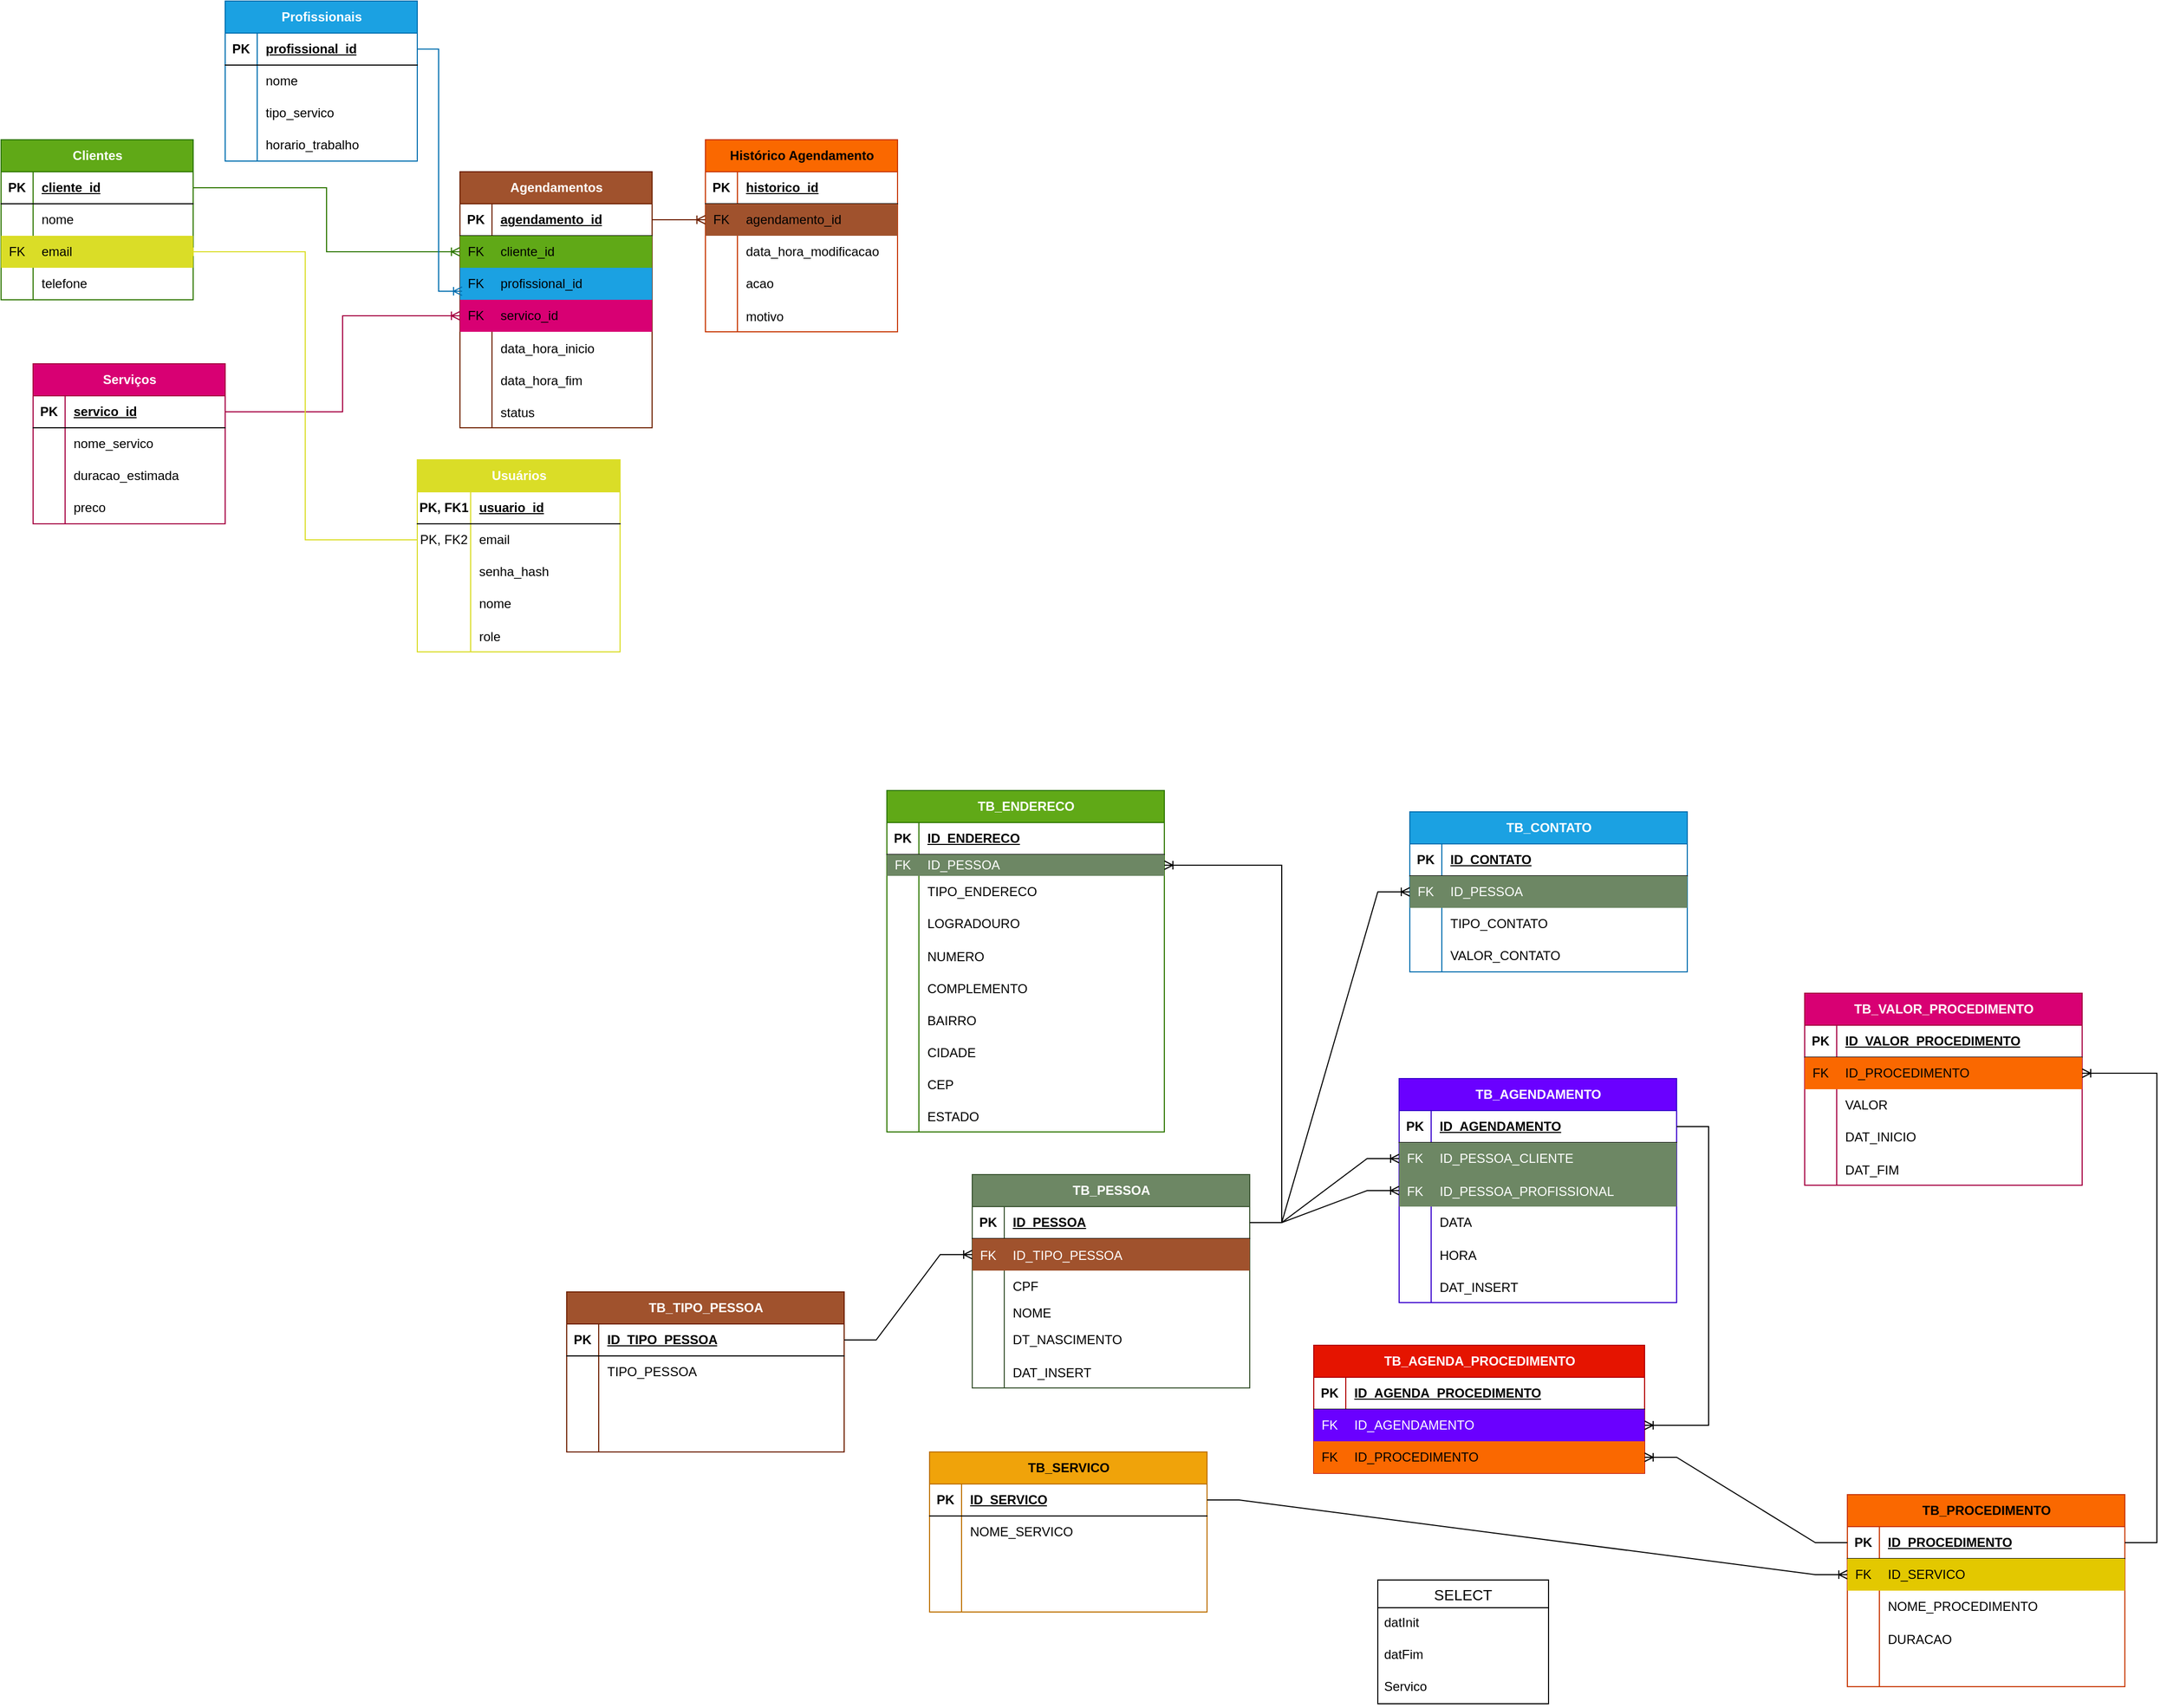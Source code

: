<mxfile version="21.3.7" type="device">
  <diagram name="Page-1" id="kfKm6hK98SW3rsAAeNhE">
    <mxGraphModel dx="1034" dy="2044" grid="1" gridSize="10" guides="1" tooltips="1" connect="1" arrows="1" fold="1" page="0" pageScale="1" pageWidth="827" pageHeight="1169" math="0" shadow="0">
      <root>
        <mxCell id="0" />
        <mxCell id="1" parent="0" />
        <mxCell id="32uv14iKNgtsByc-6M70-2" value="TB_PESSOA" style="shape=table;startSize=30;container=1;collapsible=1;childLayout=tableLayout;fixedRows=1;rowLines=0;fontStyle=1;align=center;resizeLast=1;html=1;fillColor=#6d8764;fontColor=#ffffff;strokeColor=#3A5431;" parent="1" vertex="1">
          <mxGeometry x="1360" y="-70" width="260" height="200" as="geometry" />
        </mxCell>
        <mxCell id="32uv14iKNgtsByc-6M70-3" value="" style="shape=tableRow;horizontal=0;startSize=0;swimlaneHead=0;swimlaneBody=0;fillColor=none;collapsible=0;dropTarget=0;points=[[0,0.5],[1,0.5]];portConstraint=eastwest;top=0;left=0;right=0;bottom=1;" parent="32uv14iKNgtsByc-6M70-2" vertex="1">
          <mxGeometry y="30" width="260" height="30" as="geometry" />
        </mxCell>
        <mxCell id="32uv14iKNgtsByc-6M70-4" value="PK" style="shape=partialRectangle;connectable=0;fillColor=none;top=0;left=0;bottom=0;right=0;fontStyle=1;overflow=hidden;whiteSpace=wrap;html=1;" parent="32uv14iKNgtsByc-6M70-3" vertex="1">
          <mxGeometry width="30" height="30" as="geometry">
            <mxRectangle width="30" height="30" as="alternateBounds" />
          </mxGeometry>
        </mxCell>
        <mxCell id="32uv14iKNgtsByc-6M70-5" value="ID_PESSOA" style="shape=partialRectangle;connectable=0;fillColor=none;top=0;left=0;bottom=0;right=0;align=left;spacingLeft=6;fontStyle=5;overflow=hidden;whiteSpace=wrap;html=1;" parent="32uv14iKNgtsByc-6M70-3" vertex="1">
          <mxGeometry x="30" width="230" height="30" as="geometry">
            <mxRectangle width="230" height="30" as="alternateBounds" />
          </mxGeometry>
        </mxCell>
        <mxCell id="a17Sjo-pHTHRnqg8WpkV-28" value="" style="shape=tableRow;horizontal=0;startSize=0;swimlaneHead=0;swimlaneBody=0;fillColor=none;collapsible=0;dropTarget=0;points=[[0,0.5],[1,0.5]];portConstraint=eastwest;top=0;left=0;right=0;bottom=0;" parent="32uv14iKNgtsByc-6M70-2" vertex="1">
          <mxGeometry y="60" width="260" height="30" as="geometry" />
        </mxCell>
        <mxCell id="a17Sjo-pHTHRnqg8WpkV-29" value="FK" style="shape=partialRectangle;connectable=0;fillColor=#a0522d;top=0;left=0;bottom=0;right=0;editable=1;overflow=hidden;fontColor=#ffffff;strokeColor=#6D1F00;" parent="a17Sjo-pHTHRnqg8WpkV-28" vertex="1">
          <mxGeometry width="30" height="30" as="geometry">
            <mxRectangle width="30" height="30" as="alternateBounds" />
          </mxGeometry>
        </mxCell>
        <mxCell id="a17Sjo-pHTHRnqg8WpkV-30" value="ID_TIPO_PESSOA" style="shape=partialRectangle;connectable=0;fillColor=#a0522d;top=0;left=0;bottom=0;right=0;align=left;spacingLeft=6;overflow=hidden;fontColor=#ffffff;strokeColor=#6D1F00;" parent="a17Sjo-pHTHRnqg8WpkV-28" vertex="1">
          <mxGeometry x="30" width="230" height="30" as="geometry">
            <mxRectangle width="230" height="30" as="alternateBounds" />
          </mxGeometry>
        </mxCell>
        <mxCell id="32uv14iKNgtsByc-6M70-6" value="" style="shape=tableRow;horizontal=0;startSize=0;swimlaneHead=0;swimlaneBody=0;fillColor=none;collapsible=0;dropTarget=0;points=[[0,0.5],[1,0.5]];portConstraint=eastwest;top=0;left=0;right=0;bottom=0;" parent="32uv14iKNgtsByc-6M70-2" vertex="1">
          <mxGeometry y="90" width="260" height="30" as="geometry" />
        </mxCell>
        <mxCell id="32uv14iKNgtsByc-6M70-7" value="" style="shape=partialRectangle;connectable=0;fillColor=none;top=0;left=0;bottom=0;right=0;editable=1;overflow=hidden;whiteSpace=wrap;html=1;" parent="32uv14iKNgtsByc-6M70-6" vertex="1">
          <mxGeometry width="30" height="30" as="geometry">
            <mxRectangle width="30" height="30" as="alternateBounds" />
          </mxGeometry>
        </mxCell>
        <mxCell id="32uv14iKNgtsByc-6M70-8" value="CPF" style="shape=partialRectangle;connectable=0;fillColor=none;top=0;left=0;bottom=0;right=0;align=left;spacingLeft=6;overflow=hidden;whiteSpace=wrap;html=1;" parent="32uv14iKNgtsByc-6M70-6" vertex="1">
          <mxGeometry x="30" width="230" height="30" as="geometry">
            <mxRectangle width="230" height="30" as="alternateBounds" />
          </mxGeometry>
        </mxCell>
        <mxCell id="32uv14iKNgtsByc-6M70-9" value="" style="shape=tableRow;horizontal=0;startSize=0;swimlaneHead=0;swimlaneBody=0;fillColor=none;collapsible=0;dropTarget=0;points=[[0,0.5],[1,0.5]];portConstraint=eastwest;top=0;left=0;right=0;bottom=0;" parent="32uv14iKNgtsByc-6M70-2" vertex="1">
          <mxGeometry y="120" width="260" height="20" as="geometry" />
        </mxCell>
        <mxCell id="32uv14iKNgtsByc-6M70-10" value="" style="shape=partialRectangle;connectable=0;fillColor=none;top=0;left=0;bottom=0;right=0;editable=1;overflow=hidden;whiteSpace=wrap;html=1;" parent="32uv14iKNgtsByc-6M70-9" vertex="1">
          <mxGeometry width="30" height="20" as="geometry">
            <mxRectangle width="30" height="20" as="alternateBounds" />
          </mxGeometry>
        </mxCell>
        <mxCell id="32uv14iKNgtsByc-6M70-11" value="NOME" style="shape=partialRectangle;connectable=0;fillColor=none;top=0;left=0;bottom=0;right=0;align=left;spacingLeft=6;overflow=hidden;whiteSpace=wrap;html=1;" parent="32uv14iKNgtsByc-6M70-9" vertex="1">
          <mxGeometry x="30" width="230" height="20" as="geometry">
            <mxRectangle width="230" height="20" as="alternateBounds" />
          </mxGeometry>
        </mxCell>
        <mxCell id="32uv14iKNgtsByc-6M70-12" value="" style="shape=tableRow;horizontal=0;startSize=0;swimlaneHead=0;swimlaneBody=0;fillColor=none;collapsible=0;dropTarget=0;points=[[0,0.5],[1,0.5]];portConstraint=eastwest;top=0;left=0;right=0;bottom=0;" parent="32uv14iKNgtsByc-6M70-2" vertex="1">
          <mxGeometry y="140" width="260" height="30" as="geometry" />
        </mxCell>
        <mxCell id="32uv14iKNgtsByc-6M70-13" value="" style="shape=partialRectangle;connectable=0;fillColor=none;top=0;left=0;bottom=0;right=0;editable=1;overflow=hidden;whiteSpace=wrap;html=1;" parent="32uv14iKNgtsByc-6M70-12" vertex="1">
          <mxGeometry width="30" height="30" as="geometry">
            <mxRectangle width="30" height="30" as="alternateBounds" />
          </mxGeometry>
        </mxCell>
        <mxCell id="32uv14iKNgtsByc-6M70-14" value="DT_NASCIMENTO" style="shape=partialRectangle;connectable=0;fillColor=none;top=0;left=0;bottom=0;right=0;align=left;spacingLeft=6;overflow=hidden;whiteSpace=wrap;html=1;" parent="32uv14iKNgtsByc-6M70-12" vertex="1">
          <mxGeometry x="30" width="230" height="30" as="geometry">
            <mxRectangle width="230" height="30" as="alternateBounds" />
          </mxGeometry>
        </mxCell>
        <mxCell id="a17Sjo-pHTHRnqg8WpkV-25" value="" style="shape=tableRow;horizontal=0;startSize=0;swimlaneHead=0;swimlaneBody=0;fillColor=none;collapsible=0;dropTarget=0;points=[[0,0.5],[1,0.5]];portConstraint=eastwest;top=0;left=0;right=0;bottom=0;" parent="32uv14iKNgtsByc-6M70-2" vertex="1">
          <mxGeometry y="170" width="260" height="30" as="geometry" />
        </mxCell>
        <mxCell id="a17Sjo-pHTHRnqg8WpkV-26" value="" style="shape=partialRectangle;connectable=0;fillColor=none;top=0;left=0;bottom=0;right=0;editable=1;overflow=hidden;" parent="a17Sjo-pHTHRnqg8WpkV-25" vertex="1">
          <mxGeometry width="30" height="30" as="geometry">
            <mxRectangle width="30" height="30" as="alternateBounds" />
          </mxGeometry>
        </mxCell>
        <mxCell id="a17Sjo-pHTHRnqg8WpkV-27" value="DAT_INSERT" style="shape=partialRectangle;connectable=0;fillColor=none;top=0;left=0;bottom=0;right=0;align=left;spacingLeft=6;overflow=hidden;" parent="a17Sjo-pHTHRnqg8WpkV-25" vertex="1">
          <mxGeometry x="30" width="230" height="30" as="geometry">
            <mxRectangle width="230" height="30" as="alternateBounds" />
          </mxGeometry>
        </mxCell>
        <mxCell id="32uv14iKNgtsByc-6M70-15" value="TB_CONTATO" style="shape=table;startSize=30;container=1;collapsible=1;childLayout=tableLayout;fixedRows=1;rowLines=0;fontStyle=1;align=center;resizeLast=1;html=1;fillColor=#1ba1e2;fontColor=#ffffff;strokeColor=#006EAF;" parent="1" vertex="1">
          <mxGeometry x="1770" y="-410" width="260" height="150" as="geometry" />
        </mxCell>
        <mxCell id="32uv14iKNgtsByc-6M70-16" value="" style="shape=tableRow;horizontal=0;startSize=0;swimlaneHead=0;swimlaneBody=0;fillColor=none;collapsible=0;dropTarget=0;points=[[0,0.5],[1,0.5]];portConstraint=eastwest;top=0;left=0;right=0;bottom=1;" parent="32uv14iKNgtsByc-6M70-15" vertex="1">
          <mxGeometry y="30" width="260" height="30" as="geometry" />
        </mxCell>
        <mxCell id="32uv14iKNgtsByc-6M70-17" value="PK" style="shape=partialRectangle;connectable=0;fillColor=none;top=0;left=0;bottom=0;right=0;fontStyle=1;overflow=hidden;whiteSpace=wrap;html=1;" parent="32uv14iKNgtsByc-6M70-16" vertex="1">
          <mxGeometry width="30" height="30" as="geometry">
            <mxRectangle width="30" height="30" as="alternateBounds" />
          </mxGeometry>
        </mxCell>
        <mxCell id="32uv14iKNgtsByc-6M70-18" value="ID_CONTATO" style="shape=partialRectangle;connectable=0;fillColor=none;top=0;left=0;bottom=0;right=0;align=left;spacingLeft=6;fontStyle=5;overflow=hidden;whiteSpace=wrap;html=1;" parent="32uv14iKNgtsByc-6M70-16" vertex="1">
          <mxGeometry x="30" width="230" height="30" as="geometry">
            <mxRectangle width="230" height="30" as="alternateBounds" />
          </mxGeometry>
        </mxCell>
        <mxCell id="32uv14iKNgtsByc-6M70-19" value="" style="shape=tableRow;horizontal=0;startSize=0;swimlaneHead=0;swimlaneBody=0;fillColor=none;collapsible=0;dropTarget=0;points=[[0,0.5],[1,0.5]];portConstraint=eastwest;top=0;left=0;right=0;bottom=0;" parent="32uv14iKNgtsByc-6M70-15" vertex="1">
          <mxGeometry y="60" width="260" height="30" as="geometry" />
        </mxCell>
        <mxCell id="32uv14iKNgtsByc-6M70-20" value="FK" style="shape=partialRectangle;connectable=0;fillColor=#6d8764;top=0;left=0;bottom=0;right=0;editable=1;overflow=hidden;whiteSpace=wrap;html=1;fontColor=#ffffff;strokeColor=#3A5431;" parent="32uv14iKNgtsByc-6M70-19" vertex="1">
          <mxGeometry width="30" height="30" as="geometry">
            <mxRectangle width="30" height="30" as="alternateBounds" />
          </mxGeometry>
        </mxCell>
        <mxCell id="32uv14iKNgtsByc-6M70-21" value="ID_PESSOA" style="shape=partialRectangle;connectable=0;fillColor=#6d8764;top=0;left=0;bottom=0;right=0;align=left;spacingLeft=6;overflow=hidden;whiteSpace=wrap;html=1;fontColor=#ffffff;strokeColor=#3A5431;" parent="32uv14iKNgtsByc-6M70-19" vertex="1">
          <mxGeometry x="30" width="230" height="30" as="geometry">
            <mxRectangle width="230" height="30" as="alternateBounds" />
          </mxGeometry>
        </mxCell>
        <mxCell id="32uv14iKNgtsByc-6M70-22" value="" style="shape=tableRow;horizontal=0;startSize=0;swimlaneHead=0;swimlaneBody=0;fillColor=none;collapsible=0;dropTarget=0;points=[[0,0.5],[1,0.5]];portConstraint=eastwest;top=0;left=0;right=0;bottom=0;" parent="32uv14iKNgtsByc-6M70-15" vertex="1">
          <mxGeometry y="90" width="260" height="30" as="geometry" />
        </mxCell>
        <mxCell id="32uv14iKNgtsByc-6M70-23" value="" style="shape=partialRectangle;connectable=0;fillColor=none;top=0;left=0;bottom=0;right=0;editable=1;overflow=hidden;whiteSpace=wrap;html=1;" parent="32uv14iKNgtsByc-6M70-22" vertex="1">
          <mxGeometry width="30" height="30" as="geometry">
            <mxRectangle width="30" height="30" as="alternateBounds" />
          </mxGeometry>
        </mxCell>
        <mxCell id="32uv14iKNgtsByc-6M70-24" value="TIPO_CONTATO" style="shape=partialRectangle;connectable=0;fillColor=none;top=0;left=0;bottom=0;right=0;align=left;spacingLeft=6;overflow=hidden;whiteSpace=wrap;html=1;" parent="32uv14iKNgtsByc-6M70-22" vertex="1">
          <mxGeometry x="30" width="230" height="30" as="geometry">
            <mxRectangle width="230" height="30" as="alternateBounds" />
          </mxGeometry>
        </mxCell>
        <mxCell id="32uv14iKNgtsByc-6M70-25" value="" style="shape=tableRow;horizontal=0;startSize=0;swimlaneHead=0;swimlaneBody=0;fillColor=none;collapsible=0;dropTarget=0;points=[[0,0.5],[1,0.5]];portConstraint=eastwest;top=0;left=0;right=0;bottom=0;" parent="32uv14iKNgtsByc-6M70-15" vertex="1">
          <mxGeometry y="120" width="260" height="30" as="geometry" />
        </mxCell>
        <mxCell id="32uv14iKNgtsByc-6M70-26" value="" style="shape=partialRectangle;connectable=0;fillColor=none;top=0;left=0;bottom=0;right=0;editable=1;overflow=hidden;whiteSpace=wrap;html=1;" parent="32uv14iKNgtsByc-6M70-25" vertex="1">
          <mxGeometry width="30" height="30" as="geometry">
            <mxRectangle width="30" height="30" as="alternateBounds" />
          </mxGeometry>
        </mxCell>
        <mxCell id="32uv14iKNgtsByc-6M70-27" value="VALOR_CONTATO" style="shape=partialRectangle;connectable=0;fillColor=none;top=0;left=0;bottom=0;right=0;align=left;spacingLeft=6;overflow=hidden;whiteSpace=wrap;html=1;" parent="32uv14iKNgtsByc-6M70-25" vertex="1">
          <mxGeometry x="30" width="230" height="30" as="geometry">
            <mxRectangle width="230" height="30" as="alternateBounds" />
          </mxGeometry>
        </mxCell>
        <mxCell id="32uv14iKNgtsByc-6M70-28" value="TB_ENDERECO" style="shape=table;startSize=30;container=1;collapsible=1;childLayout=tableLayout;fixedRows=1;rowLines=0;fontStyle=1;align=center;resizeLast=1;html=1;fillColor=#60a917;fontColor=#ffffff;strokeColor=#2D7600;" parent="1" vertex="1">
          <mxGeometry x="1280" y="-430" width="260" height="320" as="geometry" />
        </mxCell>
        <mxCell id="32uv14iKNgtsByc-6M70-29" value="" style="shape=tableRow;horizontal=0;startSize=0;swimlaneHead=0;swimlaneBody=0;fillColor=none;collapsible=0;dropTarget=0;points=[[0,0.5],[1,0.5]];portConstraint=eastwest;top=0;left=0;right=0;bottom=1;" parent="32uv14iKNgtsByc-6M70-28" vertex="1">
          <mxGeometry y="30" width="260" height="30" as="geometry" />
        </mxCell>
        <mxCell id="32uv14iKNgtsByc-6M70-30" value="PK" style="shape=partialRectangle;connectable=0;fillColor=none;top=0;left=0;bottom=0;right=0;fontStyle=1;overflow=hidden;whiteSpace=wrap;html=1;" parent="32uv14iKNgtsByc-6M70-29" vertex="1">
          <mxGeometry width="30" height="30" as="geometry">
            <mxRectangle width="30" height="30" as="alternateBounds" />
          </mxGeometry>
        </mxCell>
        <mxCell id="32uv14iKNgtsByc-6M70-31" value="ID_ENDERECO" style="shape=partialRectangle;connectable=0;fillColor=none;top=0;left=0;bottom=0;right=0;align=left;spacingLeft=6;fontStyle=5;overflow=hidden;whiteSpace=wrap;html=1;" parent="32uv14iKNgtsByc-6M70-29" vertex="1">
          <mxGeometry x="30" width="230" height="30" as="geometry">
            <mxRectangle width="230" height="30" as="alternateBounds" />
          </mxGeometry>
        </mxCell>
        <mxCell id="32uv14iKNgtsByc-6M70-32" value="" style="shape=tableRow;horizontal=0;startSize=0;swimlaneHead=0;swimlaneBody=0;fillColor=none;collapsible=0;dropTarget=0;points=[[0,0.5],[1,0.5]];portConstraint=eastwest;top=0;left=0;right=0;bottom=0;" parent="32uv14iKNgtsByc-6M70-28" vertex="1">
          <mxGeometry y="60" width="260" height="20" as="geometry" />
        </mxCell>
        <mxCell id="32uv14iKNgtsByc-6M70-33" value="FK" style="shape=partialRectangle;connectable=0;fillColor=#6d8764;top=0;left=0;bottom=0;right=0;editable=1;overflow=hidden;whiteSpace=wrap;html=1;fontColor=#ffffff;strokeColor=#3A5431;" parent="32uv14iKNgtsByc-6M70-32" vertex="1">
          <mxGeometry width="30" height="20" as="geometry">
            <mxRectangle width="30" height="20" as="alternateBounds" />
          </mxGeometry>
        </mxCell>
        <mxCell id="32uv14iKNgtsByc-6M70-34" value="ID_PESSOA" style="shape=partialRectangle;connectable=0;fillColor=#6d8764;top=0;left=0;bottom=0;right=0;align=left;spacingLeft=6;overflow=hidden;whiteSpace=wrap;html=1;fontColor=#ffffff;strokeColor=#3A5431;" parent="32uv14iKNgtsByc-6M70-32" vertex="1">
          <mxGeometry x="30" width="230" height="20" as="geometry">
            <mxRectangle width="230" height="20" as="alternateBounds" />
          </mxGeometry>
        </mxCell>
        <mxCell id="32uv14iKNgtsByc-6M70-35" value="" style="shape=tableRow;horizontal=0;startSize=0;swimlaneHead=0;swimlaneBody=0;fillColor=none;collapsible=0;dropTarget=0;points=[[0,0.5],[1,0.5]];portConstraint=eastwest;top=0;left=0;right=0;bottom=0;" parent="32uv14iKNgtsByc-6M70-28" vertex="1">
          <mxGeometry y="80" width="260" height="30" as="geometry" />
        </mxCell>
        <mxCell id="32uv14iKNgtsByc-6M70-36" value="" style="shape=partialRectangle;connectable=0;fillColor=none;top=0;left=0;bottom=0;right=0;editable=1;overflow=hidden;whiteSpace=wrap;html=1;" parent="32uv14iKNgtsByc-6M70-35" vertex="1">
          <mxGeometry width="30" height="30" as="geometry">
            <mxRectangle width="30" height="30" as="alternateBounds" />
          </mxGeometry>
        </mxCell>
        <mxCell id="32uv14iKNgtsByc-6M70-37" value="TIPO_ENDERECO" style="shape=partialRectangle;connectable=0;fillColor=none;top=0;left=0;bottom=0;right=0;align=left;spacingLeft=6;overflow=hidden;whiteSpace=wrap;html=1;" parent="32uv14iKNgtsByc-6M70-35" vertex="1">
          <mxGeometry x="30" width="230" height="30" as="geometry">
            <mxRectangle width="230" height="30" as="alternateBounds" />
          </mxGeometry>
        </mxCell>
        <mxCell id="32uv14iKNgtsByc-6M70-38" value="" style="shape=tableRow;horizontal=0;startSize=0;swimlaneHead=0;swimlaneBody=0;fillColor=none;collapsible=0;dropTarget=0;points=[[0,0.5],[1,0.5]];portConstraint=eastwest;top=0;left=0;right=0;bottom=0;" parent="32uv14iKNgtsByc-6M70-28" vertex="1">
          <mxGeometry y="110" width="260" height="30" as="geometry" />
        </mxCell>
        <mxCell id="32uv14iKNgtsByc-6M70-39" value="" style="shape=partialRectangle;connectable=0;fillColor=none;top=0;left=0;bottom=0;right=0;editable=1;overflow=hidden;whiteSpace=wrap;html=1;" parent="32uv14iKNgtsByc-6M70-38" vertex="1">
          <mxGeometry width="30" height="30" as="geometry">
            <mxRectangle width="30" height="30" as="alternateBounds" />
          </mxGeometry>
        </mxCell>
        <mxCell id="32uv14iKNgtsByc-6M70-40" value="LOGRADOURO" style="shape=partialRectangle;connectable=0;fillColor=none;top=0;left=0;bottom=0;right=0;align=left;spacingLeft=6;overflow=hidden;whiteSpace=wrap;html=1;" parent="32uv14iKNgtsByc-6M70-38" vertex="1">
          <mxGeometry x="30" width="230" height="30" as="geometry">
            <mxRectangle width="230" height="30" as="alternateBounds" />
          </mxGeometry>
        </mxCell>
        <mxCell id="a17Sjo-pHTHRnqg8WpkV-1" value="" style="shape=tableRow;horizontal=0;startSize=0;swimlaneHead=0;swimlaneBody=0;fillColor=none;collapsible=0;dropTarget=0;points=[[0,0.5],[1,0.5]];portConstraint=eastwest;top=0;left=0;right=0;bottom=0;" parent="32uv14iKNgtsByc-6M70-28" vertex="1">
          <mxGeometry y="140" width="260" height="30" as="geometry" />
        </mxCell>
        <mxCell id="a17Sjo-pHTHRnqg8WpkV-2" value="" style="shape=partialRectangle;connectable=0;fillColor=none;top=0;left=0;bottom=0;right=0;editable=1;overflow=hidden;" parent="a17Sjo-pHTHRnqg8WpkV-1" vertex="1">
          <mxGeometry width="30" height="30" as="geometry">
            <mxRectangle width="30" height="30" as="alternateBounds" />
          </mxGeometry>
        </mxCell>
        <mxCell id="a17Sjo-pHTHRnqg8WpkV-3" value="NUMERO" style="shape=partialRectangle;connectable=0;fillColor=none;top=0;left=0;bottom=0;right=0;align=left;spacingLeft=6;overflow=hidden;" parent="a17Sjo-pHTHRnqg8WpkV-1" vertex="1">
          <mxGeometry x="30" width="230" height="30" as="geometry">
            <mxRectangle width="230" height="30" as="alternateBounds" />
          </mxGeometry>
        </mxCell>
        <mxCell id="a17Sjo-pHTHRnqg8WpkV-4" value="" style="shape=tableRow;horizontal=0;startSize=0;swimlaneHead=0;swimlaneBody=0;fillColor=none;collapsible=0;dropTarget=0;points=[[0,0.5],[1,0.5]];portConstraint=eastwest;top=0;left=0;right=0;bottom=0;" parent="32uv14iKNgtsByc-6M70-28" vertex="1">
          <mxGeometry y="170" width="260" height="30" as="geometry" />
        </mxCell>
        <mxCell id="a17Sjo-pHTHRnqg8WpkV-5" value="" style="shape=partialRectangle;connectable=0;fillColor=none;top=0;left=0;bottom=0;right=0;editable=1;overflow=hidden;" parent="a17Sjo-pHTHRnqg8WpkV-4" vertex="1">
          <mxGeometry width="30" height="30" as="geometry">
            <mxRectangle width="30" height="30" as="alternateBounds" />
          </mxGeometry>
        </mxCell>
        <mxCell id="a17Sjo-pHTHRnqg8WpkV-6" value="COMPLEMENTO" style="shape=partialRectangle;connectable=0;fillColor=none;top=0;left=0;bottom=0;right=0;align=left;spacingLeft=6;overflow=hidden;" parent="a17Sjo-pHTHRnqg8WpkV-4" vertex="1">
          <mxGeometry x="30" width="230" height="30" as="geometry">
            <mxRectangle width="230" height="30" as="alternateBounds" />
          </mxGeometry>
        </mxCell>
        <mxCell id="a17Sjo-pHTHRnqg8WpkV-7" value="" style="shape=tableRow;horizontal=0;startSize=0;swimlaneHead=0;swimlaneBody=0;fillColor=none;collapsible=0;dropTarget=0;points=[[0,0.5],[1,0.5]];portConstraint=eastwest;top=0;left=0;right=0;bottom=0;" parent="32uv14iKNgtsByc-6M70-28" vertex="1">
          <mxGeometry y="200" width="260" height="30" as="geometry" />
        </mxCell>
        <mxCell id="a17Sjo-pHTHRnqg8WpkV-8" value="" style="shape=partialRectangle;connectable=0;fillColor=none;top=0;left=0;bottom=0;right=0;editable=1;overflow=hidden;" parent="a17Sjo-pHTHRnqg8WpkV-7" vertex="1">
          <mxGeometry width="30" height="30" as="geometry">
            <mxRectangle width="30" height="30" as="alternateBounds" />
          </mxGeometry>
        </mxCell>
        <mxCell id="a17Sjo-pHTHRnqg8WpkV-9" value="BAIRRO" style="shape=partialRectangle;connectable=0;fillColor=none;top=0;left=0;bottom=0;right=0;align=left;spacingLeft=6;overflow=hidden;" parent="a17Sjo-pHTHRnqg8WpkV-7" vertex="1">
          <mxGeometry x="30" width="230" height="30" as="geometry">
            <mxRectangle width="230" height="30" as="alternateBounds" />
          </mxGeometry>
        </mxCell>
        <mxCell id="a17Sjo-pHTHRnqg8WpkV-10" value="" style="shape=tableRow;horizontal=0;startSize=0;swimlaneHead=0;swimlaneBody=0;fillColor=none;collapsible=0;dropTarget=0;points=[[0,0.5],[1,0.5]];portConstraint=eastwest;top=0;left=0;right=0;bottom=0;" parent="32uv14iKNgtsByc-6M70-28" vertex="1">
          <mxGeometry y="230" width="260" height="30" as="geometry" />
        </mxCell>
        <mxCell id="a17Sjo-pHTHRnqg8WpkV-11" value="" style="shape=partialRectangle;connectable=0;fillColor=none;top=0;left=0;bottom=0;right=0;editable=1;overflow=hidden;" parent="a17Sjo-pHTHRnqg8WpkV-10" vertex="1">
          <mxGeometry width="30" height="30" as="geometry">
            <mxRectangle width="30" height="30" as="alternateBounds" />
          </mxGeometry>
        </mxCell>
        <mxCell id="a17Sjo-pHTHRnqg8WpkV-12" value="CIDADE" style="shape=partialRectangle;connectable=0;fillColor=none;top=0;left=0;bottom=0;right=0;align=left;spacingLeft=6;overflow=hidden;" parent="a17Sjo-pHTHRnqg8WpkV-10" vertex="1">
          <mxGeometry x="30" width="230" height="30" as="geometry">
            <mxRectangle width="230" height="30" as="alternateBounds" />
          </mxGeometry>
        </mxCell>
        <mxCell id="a17Sjo-pHTHRnqg8WpkV-13" value="" style="shape=tableRow;horizontal=0;startSize=0;swimlaneHead=0;swimlaneBody=0;fillColor=none;collapsible=0;dropTarget=0;points=[[0,0.5],[1,0.5]];portConstraint=eastwest;top=0;left=0;right=0;bottom=0;" parent="32uv14iKNgtsByc-6M70-28" vertex="1">
          <mxGeometry y="260" width="260" height="30" as="geometry" />
        </mxCell>
        <mxCell id="a17Sjo-pHTHRnqg8WpkV-14" value="" style="shape=partialRectangle;connectable=0;fillColor=none;top=0;left=0;bottom=0;right=0;editable=1;overflow=hidden;" parent="a17Sjo-pHTHRnqg8WpkV-13" vertex="1">
          <mxGeometry width="30" height="30" as="geometry">
            <mxRectangle width="30" height="30" as="alternateBounds" />
          </mxGeometry>
        </mxCell>
        <mxCell id="a17Sjo-pHTHRnqg8WpkV-15" value="CEP" style="shape=partialRectangle;connectable=0;fillColor=none;top=0;left=0;bottom=0;right=0;align=left;spacingLeft=6;overflow=hidden;" parent="a17Sjo-pHTHRnqg8WpkV-13" vertex="1">
          <mxGeometry x="30" width="230" height="30" as="geometry">
            <mxRectangle width="230" height="30" as="alternateBounds" />
          </mxGeometry>
        </mxCell>
        <mxCell id="a17Sjo-pHTHRnqg8WpkV-16" value="" style="shape=tableRow;horizontal=0;startSize=0;swimlaneHead=0;swimlaneBody=0;fillColor=none;collapsible=0;dropTarget=0;points=[[0,0.5],[1,0.5]];portConstraint=eastwest;top=0;left=0;right=0;bottom=0;" parent="32uv14iKNgtsByc-6M70-28" vertex="1">
          <mxGeometry y="290" width="260" height="30" as="geometry" />
        </mxCell>
        <mxCell id="a17Sjo-pHTHRnqg8WpkV-17" value="" style="shape=partialRectangle;connectable=0;fillColor=none;top=0;left=0;bottom=0;right=0;editable=1;overflow=hidden;" parent="a17Sjo-pHTHRnqg8WpkV-16" vertex="1">
          <mxGeometry width="30" height="30" as="geometry">
            <mxRectangle width="30" height="30" as="alternateBounds" />
          </mxGeometry>
        </mxCell>
        <mxCell id="a17Sjo-pHTHRnqg8WpkV-18" value="ESTADO" style="shape=partialRectangle;connectable=0;fillColor=none;top=0;left=0;bottom=0;right=0;align=left;spacingLeft=6;overflow=hidden;" parent="a17Sjo-pHTHRnqg8WpkV-16" vertex="1">
          <mxGeometry x="30" width="230" height="30" as="geometry">
            <mxRectangle width="230" height="30" as="alternateBounds" />
          </mxGeometry>
        </mxCell>
        <mxCell id="32uv14iKNgtsByc-6M70-49" value="TB_TIPO_PESSOA" style="shape=table;startSize=30;container=1;collapsible=1;childLayout=tableLayout;fixedRows=1;rowLines=0;fontStyle=1;align=center;resizeLast=1;html=1;fillColor=#a0522d;fontColor=#ffffff;strokeColor=#6D1F00;" parent="1" vertex="1">
          <mxGeometry x="980" y="40" width="260" height="150" as="geometry" />
        </mxCell>
        <mxCell id="32uv14iKNgtsByc-6M70-50" value="" style="shape=tableRow;horizontal=0;startSize=0;swimlaneHead=0;swimlaneBody=0;fillColor=none;collapsible=0;dropTarget=0;points=[[0,0.5],[1,0.5]];portConstraint=eastwest;top=0;left=0;right=0;bottom=1;" parent="32uv14iKNgtsByc-6M70-49" vertex="1">
          <mxGeometry y="30" width="260" height="30" as="geometry" />
        </mxCell>
        <mxCell id="32uv14iKNgtsByc-6M70-51" value="PK" style="shape=partialRectangle;connectable=0;fillColor=none;top=0;left=0;bottom=0;right=0;fontStyle=1;overflow=hidden;whiteSpace=wrap;html=1;" parent="32uv14iKNgtsByc-6M70-50" vertex="1">
          <mxGeometry width="30" height="30" as="geometry">
            <mxRectangle width="30" height="30" as="alternateBounds" />
          </mxGeometry>
        </mxCell>
        <mxCell id="32uv14iKNgtsByc-6M70-52" value="ID_TIPO_PESSOA" style="shape=partialRectangle;connectable=0;fillColor=none;top=0;left=0;bottom=0;right=0;align=left;spacingLeft=6;fontStyle=5;overflow=hidden;whiteSpace=wrap;html=1;" parent="32uv14iKNgtsByc-6M70-50" vertex="1">
          <mxGeometry x="30" width="230" height="30" as="geometry">
            <mxRectangle width="230" height="30" as="alternateBounds" />
          </mxGeometry>
        </mxCell>
        <mxCell id="32uv14iKNgtsByc-6M70-53" value="" style="shape=tableRow;horizontal=0;startSize=0;swimlaneHead=0;swimlaneBody=0;fillColor=none;collapsible=0;dropTarget=0;points=[[0,0.5],[1,0.5]];portConstraint=eastwest;top=0;left=0;right=0;bottom=0;" parent="32uv14iKNgtsByc-6M70-49" vertex="1">
          <mxGeometry y="60" width="260" height="30" as="geometry" />
        </mxCell>
        <mxCell id="32uv14iKNgtsByc-6M70-54" value="" style="shape=partialRectangle;connectable=0;fillColor=none;top=0;left=0;bottom=0;right=0;editable=1;overflow=hidden;whiteSpace=wrap;html=1;" parent="32uv14iKNgtsByc-6M70-53" vertex="1">
          <mxGeometry width="30" height="30" as="geometry">
            <mxRectangle width="30" height="30" as="alternateBounds" />
          </mxGeometry>
        </mxCell>
        <mxCell id="32uv14iKNgtsByc-6M70-55" value="TIPO_PESSOA" style="shape=partialRectangle;connectable=0;fillColor=none;top=0;left=0;bottom=0;right=0;align=left;spacingLeft=6;overflow=hidden;whiteSpace=wrap;html=1;" parent="32uv14iKNgtsByc-6M70-53" vertex="1">
          <mxGeometry x="30" width="230" height="30" as="geometry">
            <mxRectangle width="230" height="30" as="alternateBounds" />
          </mxGeometry>
        </mxCell>
        <mxCell id="32uv14iKNgtsByc-6M70-56" value="" style="shape=tableRow;horizontal=0;startSize=0;swimlaneHead=0;swimlaneBody=0;fillColor=none;collapsible=0;dropTarget=0;points=[[0,0.5],[1,0.5]];portConstraint=eastwest;top=0;left=0;right=0;bottom=0;" parent="32uv14iKNgtsByc-6M70-49" vertex="1">
          <mxGeometry y="90" width="260" height="30" as="geometry" />
        </mxCell>
        <mxCell id="32uv14iKNgtsByc-6M70-57" value="" style="shape=partialRectangle;connectable=0;fillColor=none;top=0;left=0;bottom=0;right=0;editable=1;overflow=hidden;whiteSpace=wrap;html=1;" parent="32uv14iKNgtsByc-6M70-56" vertex="1">
          <mxGeometry width="30" height="30" as="geometry">
            <mxRectangle width="30" height="30" as="alternateBounds" />
          </mxGeometry>
        </mxCell>
        <mxCell id="32uv14iKNgtsByc-6M70-58" value="" style="shape=partialRectangle;connectable=0;fillColor=none;top=0;left=0;bottom=0;right=0;align=left;spacingLeft=6;overflow=hidden;whiteSpace=wrap;html=1;" parent="32uv14iKNgtsByc-6M70-56" vertex="1">
          <mxGeometry x="30" width="230" height="30" as="geometry">
            <mxRectangle width="230" height="30" as="alternateBounds" />
          </mxGeometry>
        </mxCell>
        <mxCell id="32uv14iKNgtsByc-6M70-59" value="" style="shape=tableRow;horizontal=0;startSize=0;swimlaneHead=0;swimlaneBody=0;fillColor=none;collapsible=0;dropTarget=0;points=[[0,0.5],[1,0.5]];portConstraint=eastwest;top=0;left=0;right=0;bottom=0;" parent="32uv14iKNgtsByc-6M70-49" vertex="1">
          <mxGeometry y="120" width="260" height="30" as="geometry" />
        </mxCell>
        <mxCell id="32uv14iKNgtsByc-6M70-60" value="" style="shape=partialRectangle;connectable=0;fillColor=none;top=0;left=0;bottom=0;right=0;editable=1;overflow=hidden;whiteSpace=wrap;html=1;" parent="32uv14iKNgtsByc-6M70-59" vertex="1">
          <mxGeometry width="30" height="30" as="geometry">
            <mxRectangle width="30" height="30" as="alternateBounds" />
          </mxGeometry>
        </mxCell>
        <mxCell id="32uv14iKNgtsByc-6M70-61" value="" style="shape=partialRectangle;connectable=0;fillColor=none;top=0;left=0;bottom=0;right=0;align=left;spacingLeft=6;overflow=hidden;whiteSpace=wrap;html=1;" parent="32uv14iKNgtsByc-6M70-59" vertex="1">
          <mxGeometry x="30" width="230" height="30" as="geometry">
            <mxRectangle width="230" height="30" as="alternateBounds" />
          </mxGeometry>
        </mxCell>
        <mxCell id="32uv14iKNgtsByc-6M70-62" value="TB_SERVICO" style="shape=table;startSize=30;container=1;collapsible=1;childLayout=tableLayout;fixedRows=1;rowLines=0;fontStyle=1;align=center;resizeLast=1;html=1;fillColor=#f0a30a;fontColor=#000000;strokeColor=#BD7000;" parent="1" vertex="1">
          <mxGeometry x="1320" y="190" width="260" height="150" as="geometry" />
        </mxCell>
        <mxCell id="32uv14iKNgtsByc-6M70-63" value="" style="shape=tableRow;horizontal=0;startSize=0;swimlaneHead=0;swimlaneBody=0;fillColor=none;collapsible=0;dropTarget=0;points=[[0,0.5],[1,0.5]];portConstraint=eastwest;top=0;left=0;right=0;bottom=1;" parent="32uv14iKNgtsByc-6M70-62" vertex="1">
          <mxGeometry y="30" width="260" height="30" as="geometry" />
        </mxCell>
        <mxCell id="32uv14iKNgtsByc-6M70-64" value="PK" style="shape=partialRectangle;connectable=0;fillColor=none;top=0;left=0;bottom=0;right=0;fontStyle=1;overflow=hidden;whiteSpace=wrap;html=1;" parent="32uv14iKNgtsByc-6M70-63" vertex="1">
          <mxGeometry width="30" height="30" as="geometry">
            <mxRectangle width="30" height="30" as="alternateBounds" />
          </mxGeometry>
        </mxCell>
        <mxCell id="32uv14iKNgtsByc-6M70-65" value="ID_SERVICO" style="shape=partialRectangle;connectable=0;fillColor=none;top=0;left=0;bottom=0;right=0;align=left;spacingLeft=6;fontStyle=5;overflow=hidden;whiteSpace=wrap;html=1;" parent="32uv14iKNgtsByc-6M70-63" vertex="1">
          <mxGeometry x="30" width="230" height="30" as="geometry">
            <mxRectangle width="230" height="30" as="alternateBounds" />
          </mxGeometry>
        </mxCell>
        <mxCell id="32uv14iKNgtsByc-6M70-66" value="" style="shape=tableRow;horizontal=0;startSize=0;swimlaneHead=0;swimlaneBody=0;fillColor=none;collapsible=0;dropTarget=0;points=[[0,0.5],[1,0.5]];portConstraint=eastwest;top=0;left=0;right=0;bottom=0;" parent="32uv14iKNgtsByc-6M70-62" vertex="1">
          <mxGeometry y="60" width="260" height="30" as="geometry" />
        </mxCell>
        <mxCell id="32uv14iKNgtsByc-6M70-67" value="" style="shape=partialRectangle;connectable=0;fillColor=none;top=0;left=0;bottom=0;right=0;editable=1;overflow=hidden;whiteSpace=wrap;html=1;" parent="32uv14iKNgtsByc-6M70-66" vertex="1">
          <mxGeometry width="30" height="30" as="geometry">
            <mxRectangle width="30" height="30" as="alternateBounds" />
          </mxGeometry>
        </mxCell>
        <mxCell id="32uv14iKNgtsByc-6M70-68" value="NOME_SERVICO" style="shape=partialRectangle;connectable=0;fillColor=none;top=0;left=0;bottom=0;right=0;align=left;spacingLeft=6;overflow=hidden;whiteSpace=wrap;html=1;" parent="32uv14iKNgtsByc-6M70-66" vertex="1">
          <mxGeometry x="30" width="230" height="30" as="geometry">
            <mxRectangle width="230" height="30" as="alternateBounds" />
          </mxGeometry>
        </mxCell>
        <mxCell id="32uv14iKNgtsByc-6M70-69" value="" style="shape=tableRow;horizontal=0;startSize=0;swimlaneHead=0;swimlaneBody=0;fillColor=none;collapsible=0;dropTarget=0;points=[[0,0.5],[1,0.5]];portConstraint=eastwest;top=0;left=0;right=0;bottom=0;" parent="32uv14iKNgtsByc-6M70-62" vertex="1">
          <mxGeometry y="90" width="260" height="30" as="geometry" />
        </mxCell>
        <mxCell id="32uv14iKNgtsByc-6M70-70" value="" style="shape=partialRectangle;connectable=0;fillColor=none;top=0;left=0;bottom=0;right=0;editable=1;overflow=hidden;whiteSpace=wrap;html=1;" parent="32uv14iKNgtsByc-6M70-69" vertex="1">
          <mxGeometry width="30" height="30" as="geometry">
            <mxRectangle width="30" height="30" as="alternateBounds" />
          </mxGeometry>
        </mxCell>
        <mxCell id="32uv14iKNgtsByc-6M70-71" value="" style="shape=partialRectangle;connectable=0;fillColor=none;top=0;left=0;bottom=0;right=0;align=left;spacingLeft=6;overflow=hidden;whiteSpace=wrap;html=1;" parent="32uv14iKNgtsByc-6M70-69" vertex="1">
          <mxGeometry x="30" width="230" height="30" as="geometry">
            <mxRectangle width="230" height="30" as="alternateBounds" />
          </mxGeometry>
        </mxCell>
        <mxCell id="32uv14iKNgtsByc-6M70-72" value="" style="shape=tableRow;horizontal=0;startSize=0;swimlaneHead=0;swimlaneBody=0;fillColor=none;collapsible=0;dropTarget=0;points=[[0,0.5],[1,0.5]];portConstraint=eastwest;top=0;left=0;right=0;bottom=0;" parent="32uv14iKNgtsByc-6M70-62" vertex="1">
          <mxGeometry y="120" width="260" height="30" as="geometry" />
        </mxCell>
        <mxCell id="32uv14iKNgtsByc-6M70-73" value="" style="shape=partialRectangle;connectable=0;fillColor=none;top=0;left=0;bottom=0;right=0;editable=1;overflow=hidden;whiteSpace=wrap;html=1;" parent="32uv14iKNgtsByc-6M70-72" vertex="1">
          <mxGeometry width="30" height="30" as="geometry">
            <mxRectangle width="30" height="30" as="alternateBounds" />
          </mxGeometry>
        </mxCell>
        <mxCell id="32uv14iKNgtsByc-6M70-74" value="" style="shape=partialRectangle;connectable=0;fillColor=none;top=0;left=0;bottom=0;right=0;align=left;spacingLeft=6;overflow=hidden;whiteSpace=wrap;html=1;" parent="32uv14iKNgtsByc-6M70-72" vertex="1">
          <mxGeometry x="30" width="230" height="30" as="geometry">
            <mxRectangle width="230" height="30" as="alternateBounds" />
          </mxGeometry>
        </mxCell>
        <mxCell id="32uv14iKNgtsByc-6M70-75" value="TB_PROCEDIMENTO" style="shape=table;startSize=30;container=1;collapsible=1;childLayout=tableLayout;fixedRows=1;rowLines=0;fontStyle=1;align=center;resizeLast=1;html=1;fillColor=#fa6800;strokeColor=#C73500;fontColor=#000000;" parent="1" vertex="1">
          <mxGeometry x="2180" y="230" width="260" height="180" as="geometry" />
        </mxCell>
        <mxCell id="32uv14iKNgtsByc-6M70-76" value="" style="shape=tableRow;horizontal=0;startSize=0;swimlaneHead=0;swimlaneBody=0;fillColor=none;collapsible=0;dropTarget=0;points=[[0,0.5],[1,0.5]];portConstraint=eastwest;top=0;left=0;right=0;bottom=1;" parent="32uv14iKNgtsByc-6M70-75" vertex="1">
          <mxGeometry y="30" width="260" height="30" as="geometry" />
        </mxCell>
        <mxCell id="32uv14iKNgtsByc-6M70-77" value="PK" style="shape=partialRectangle;connectable=0;fillColor=none;top=0;left=0;bottom=0;right=0;fontStyle=1;overflow=hidden;whiteSpace=wrap;html=1;" parent="32uv14iKNgtsByc-6M70-76" vertex="1">
          <mxGeometry width="30" height="30" as="geometry">
            <mxRectangle width="30" height="30" as="alternateBounds" />
          </mxGeometry>
        </mxCell>
        <mxCell id="32uv14iKNgtsByc-6M70-78" value="ID_PROCEDIMENTO" style="shape=partialRectangle;connectable=0;fillColor=none;top=0;left=0;bottom=0;right=0;align=left;spacingLeft=6;fontStyle=5;overflow=hidden;whiteSpace=wrap;html=1;" parent="32uv14iKNgtsByc-6M70-76" vertex="1">
          <mxGeometry x="30" width="230" height="30" as="geometry">
            <mxRectangle width="230" height="30" as="alternateBounds" />
          </mxGeometry>
        </mxCell>
        <mxCell id="32uv14iKNgtsByc-6M70-79" value="" style="shape=tableRow;horizontal=0;startSize=0;swimlaneHead=0;swimlaneBody=0;fillColor=none;collapsible=0;dropTarget=0;points=[[0,0.5],[1,0.5]];portConstraint=eastwest;top=0;left=0;right=0;bottom=0;" parent="32uv14iKNgtsByc-6M70-75" vertex="1">
          <mxGeometry y="60" width="260" height="30" as="geometry" />
        </mxCell>
        <mxCell id="32uv14iKNgtsByc-6M70-80" value="FK" style="shape=partialRectangle;connectable=0;fillColor=#e3c800;top=0;left=0;bottom=0;right=0;editable=1;overflow=hidden;whiteSpace=wrap;html=1;fontColor=#000000;strokeColor=#B09500;" parent="32uv14iKNgtsByc-6M70-79" vertex="1">
          <mxGeometry width="30" height="30" as="geometry">
            <mxRectangle width="30" height="30" as="alternateBounds" />
          </mxGeometry>
        </mxCell>
        <mxCell id="32uv14iKNgtsByc-6M70-81" value="ID_SERVICO" style="shape=partialRectangle;connectable=0;fillColor=#e3c800;top=0;left=0;bottom=0;right=0;align=left;spacingLeft=6;overflow=hidden;whiteSpace=wrap;html=1;fontColor=#000000;strokeColor=#B09500;" parent="32uv14iKNgtsByc-6M70-79" vertex="1">
          <mxGeometry x="30" width="230" height="30" as="geometry">
            <mxRectangle width="230" height="30" as="alternateBounds" />
          </mxGeometry>
        </mxCell>
        <mxCell id="32uv14iKNgtsByc-6M70-82" value="" style="shape=tableRow;horizontal=0;startSize=0;swimlaneHead=0;swimlaneBody=0;fillColor=none;collapsible=0;dropTarget=0;points=[[0,0.5],[1,0.5]];portConstraint=eastwest;top=0;left=0;right=0;bottom=0;" parent="32uv14iKNgtsByc-6M70-75" vertex="1">
          <mxGeometry y="90" width="260" height="30" as="geometry" />
        </mxCell>
        <mxCell id="32uv14iKNgtsByc-6M70-83" value="" style="shape=partialRectangle;connectable=0;fillColor=none;top=0;left=0;bottom=0;right=0;editable=1;overflow=hidden;whiteSpace=wrap;html=1;" parent="32uv14iKNgtsByc-6M70-82" vertex="1">
          <mxGeometry width="30" height="30" as="geometry">
            <mxRectangle width="30" height="30" as="alternateBounds" />
          </mxGeometry>
        </mxCell>
        <mxCell id="32uv14iKNgtsByc-6M70-84" value="NOME_PROCEDIMENTO" style="shape=partialRectangle;connectable=0;fillColor=none;top=0;left=0;bottom=0;right=0;align=left;spacingLeft=6;overflow=hidden;whiteSpace=wrap;html=1;" parent="32uv14iKNgtsByc-6M70-82" vertex="1">
          <mxGeometry x="30" width="230" height="30" as="geometry">
            <mxRectangle width="230" height="30" as="alternateBounds" />
          </mxGeometry>
        </mxCell>
        <mxCell id="d-XqSbvHO9GXhFcurgEY-4" value="" style="shape=tableRow;horizontal=0;startSize=0;swimlaneHead=0;swimlaneBody=0;fillColor=none;collapsible=0;dropTarget=0;points=[[0,0.5],[1,0.5]];portConstraint=eastwest;top=0;left=0;right=0;bottom=0;" parent="32uv14iKNgtsByc-6M70-75" vertex="1">
          <mxGeometry y="120" width="260" height="30" as="geometry" />
        </mxCell>
        <mxCell id="d-XqSbvHO9GXhFcurgEY-5" value="" style="shape=partialRectangle;connectable=0;fillColor=none;top=0;left=0;bottom=0;right=0;editable=1;overflow=hidden;" parent="d-XqSbvHO9GXhFcurgEY-4" vertex="1">
          <mxGeometry width="30" height="30" as="geometry">
            <mxRectangle width="30" height="30" as="alternateBounds" />
          </mxGeometry>
        </mxCell>
        <mxCell id="d-XqSbvHO9GXhFcurgEY-6" value="DURACAO" style="shape=partialRectangle;connectable=0;fillColor=none;top=0;left=0;bottom=0;right=0;align=left;spacingLeft=6;overflow=hidden;" parent="d-XqSbvHO9GXhFcurgEY-4" vertex="1">
          <mxGeometry x="30" width="230" height="30" as="geometry">
            <mxRectangle width="230" height="30" as="alternateBounds" />
          </mxGeometry>
        </mxCell>
        <mxCell id="32uv14iKNgtsByc-6M70-85" value="" style="shape=tableRow;horizontal=0;startSize=0;swimlaneHead=0;swimlaneBody=0;fillColor=none;collapsible=0;dropTarget=0;points=[[0,0.5],[1,0.5]];portConstraint=eastwest;top=0;left=0;right=0;bottom=0;" parent="32uv14iKNgtsByc-6M70-75" vertex="1">
          <mxGeometry y="150" width="260" height="30" as="geometry" />
        </mxCell>
        <mxCell id="32uv14iKNgtsByc-6M70-86" value="" style="shape=partialRectangle;connectable=0;fillColor=none;top=0;left=0;bottom=0;right=0;editable=1;overflow=hidden;whiteSpace=wrap;html=1;" parent="32uv14iKNgtsByc-6M70-85" vertex="1">
          <mxGeometry width="30" height="30" as="geometry">
            <mxRectangle width="30" height="30" as="alternateBounds" />
          </mxGeometry>
        </mxCell>
        <mxCell id="32uv14iKNgtsByc-6M70-87" value="" style="shape=partialRectangle;connectable=0;fillColor=none;top=0;left=0;bottom=0;right=0;align=left;spacingLeft=6;overflow=hidden;whiteSpace=wrap;html=1;" parent="32uv14iKNgtsByc-6M70-85" vertex="1">
          <mxGeometry x="30" width="230" height="30" as="geometry">
            <mxRectangle width="230" height="30" as="alternateBounds" />
          </mxGeometry>
        </mxCell>
        <mxCell id="32uv14iKNgtsByc-6M70-88" value="TB_AGENDAMENTO" style="shape=table;startSize=30;container=1;collapsible=1;childLayout=tableLayout;fixedRows=1;rowLines=0;fontStyle=1;align=center;resizeLast=1;html=1;fillColor=#6a00ff;fontColor=#ffffff;strokeColor=#3700CC;" parent="1" vertex="1">
          <mxGeometry x="1760" y="-160" width="260" height="210" as="geometry" />
        </mxCell>
        <mxCell id="32uv14iKNgtsByc-6M70-89" value="" style="shape=tableRow;horizontal=0;startSize=0;swimlaneHead=0;swimlaneBody=0;fillColor=none;collapsible=0;dropTarget=0;points=[[0,0.5],[1,0.5]];portConstraint=eastwest;top=0;left=0;right=0;bottom=1;" parent="32uv14iKNgtsByc-6M70-88" vertex="1">
          <mxGeometry y="30" width="260" height="30" as="geometry" />
        </mxCell>
        <mxCell id="32uv14iKNgtsByc-6M70-90" value="PK" style="shape=partialRectangle;connectable=0;fillColor=none;top=0;left=0;bottom=0;right=0;fontStyle=1;overflow=hidden;whiteSpace=wrap;html=1;" parent="32uv14iKNgtsByc-6M70-89" vertex="1">
          <mxGeometry width="30" height="30" as="geometry">
            <mxRectangle width="30" height="30" as="alternateBounds" />
          </mxGeometry>
        </mxCell>
        <mxCell id="32uv14iKNgtsByc-6M70-91" value="ID_AGENDAMENTO" style="shape=partialRectangle;connectable=0;fillColor=none;top=0;left=0;bottom=0;right=0;align=left;spacingLeft=6;fontStyle=5;overflow=hidden;whiteSpace=wrap;html=1;" parent="32uv14iKNgtsByc-6M70-89" vertex="1">
          <mxGeometry x="30" width="230" height="30" as="geometry">
            <mxRectangle width="230" height="30" as="alternateBounds" />
          </mxGeometry>
        </mxCell>
        <mxCell id="32uv14iKNgtsByc-6M70-92" value="" style="shape=tableRow;horizontal=0;startSize=0;swimlaneHead=0;swimlaneBody=0;fillColor=none;collapsible=0;dropTarget=0;points=[[0,0.5],[1,0.5]];portConstraint=eastwest;top=0;left=0;right=0;bottom=0;" parent="32uv14iKNgtsByc-6M70-88" vertex="1">
          <mxGeometry y="60" width="260" height="30" as="geometry" />
        </mxCell>
        <mxCell id="32uv14iKNgtsByc-6M70-93" value="FK" style="shape=partialRectangle;connectable=0;fillColor=#6d8764;top=0;left=0;bottom=0;right=0;editable=1;overflow=hidden;whiteSpace=wrap;html=1;fontColor=#ffffff;strokeColor=#3A5431;" parent="32uv14iKNgtsByc-6M70-92" vertex="1">
          <mxGeometry width="30" height="30" as="geometry">
            <mxRectangle width="30" height="30" as="alternateBounds" />
          </mxGeometry>
        </mxCell>
        <mxCell id="32uv14iKNgtsByc-6M70-94" value="ID_PESSOA_CLIENTE" style="shape=partialRectangle;connectable=0;fillColor=#6d8764;top=0;left=0;bottom=0;right=0;align=left;spacingLeft=6;overflow=hidden;whiteSpace=wrap;html=1;fontColor=#ffffff;strokeColor=#3A5431;" parent="32uv14iKNgtsByc-6M70-92" vertex="1">
          <mxGeometry x="30" width="230" height="30" as="geometry">
            <mxRectangle width="230" height="30" as="alternateBounds" />
          </mxGeometry>
        </mxCell>
        <mxCell id="a17Sjo-pHTHRnqg8WpkV-35" value="" style="shape=tableRow;horizontal=0;startSize=0;swimlaneHead=0;swimlaneBody=0;fillColor=none;collapsible=0;dropTarget=0;points=[[0,0.5],[1,0.5]];portConstraint=eastwest;top=0;left=0;right=0;bottom=0;" parent="32uv14iKNgtsByc-6M70-88" vertex="1">
          <mxGeometry y="90" width="260" height="30" as="geometry" />
        </mxCell>
        <mxCell id="a17Sjo-pHTHRnqg8WpkV-36" value="FK" style="shape=partialRectangle;connectable=0;fillColor=#6d8764;top=0;left=0;bottom=0;right=0;editable=1;overflow=hidden;fontColor=#ffffff;strokeColor=#3A5431;" parent="a17Sjo-pHTHRnqg8WpkV-35" vertex="1">
          <mxGeometry width="30" height="30" as="geometry">
            <mxRectangle width="30" height="30" as="alternateBounds" />
          </mxGeometry>
        </mxCell>
        <mxCell id="a17Sjo-pHTHRnqg8WpkV-37" value="ID_PESSOA_PROFISSIONAL" style="shape=partialRectangle;connectable=0;fillColor=#6d8764;top=0;left=0;bottom=0;right=0;align=left;spacingLeft=6;overflow=hidden;fontColor=#ffffff;strokeColor=#3A5431;" parent="a17Sjo-pHTHRnqg8WpkV-35" vertex="1">
          <mxGeometry x="30" width="230" height="30" as="geometry">
            <mxRectangle width="230" height="30" as="alternateBounds" />
          </mxGeometry>
        </mxCell>
        <mxCell id="32uv14iKNgtsByc-6M70-98" value="" style="shape=tableRow;horizontal=0;startSize=0;swimlaneHead=0;swimlaneBody=0;fillColor=none;collapsible=0;dropTarget=0;points=[[0,0.5],[1,0.5]];portConstraint=eastwest;top=0;left=0;right=0;bottom=0;" parent="32uv14iKNgtsByc-6M70-88" vertex="1">
          <mxGeometry y="120" width="260" height="30" as="geometry" />
        </mxCell>
        <mxCell id="32uv14iKNgtsByc-6M70-99" value="" style="shape=partialRectangle;connectable=0;fillColor=none;top=0;left=0;bottom=0;right=0;editable=1;overflow=hidden;whiteSpace=wrap;html=1;" parent="32uv14iKNgtsByc-6M70-98" vertex="1">
          <mxGeometry width="30" height="30" as="geometry">
            <mxRectangle width="30" height="30" as="alternateBounds" />
          </mxGeometry>
        </mxCell>
        <mxCell id="32uv14iKNgtsByc-6M70-100" value="DATA" style="shape=partialRectangle;connectable=0;fillColor=none;top=0;left=0;bottom=0;right=0;align=left;spacingLeft=6;overflow=hidden;whiteSpace=wrap;html=1;" parent="32uv14iKNgtsByc-6M70-98" vertex="1">
          <mxGeometry x="30" width="230" height="30" as="geometry">
            <mxRectangle width="230" height="30" as="alternateBounds" />
          </mxGeometry>
        </mxCell>
        <mxCell id="a17Sjo-pHTHRnqg8WpkV-22" value="" style="shape=tableRow;horizontal=0;startSize=0;swimlaneHead=0;swimlaneBody=0;fillColor=none;collapsible=0;dropTarget=0;points=[[0,0.5],[1,0.5]];portConstraint=eastwest;top=0;left=0;right=0;bottom=0;" parent="32uv14iKNgtsByc-6M70-88" vertex="1">
          <mxGeometry y="150" width="260" height="30" as="geometry" />
        </mxCell>
        <mxCell id="a17Sjo-pHTHRnqg8WpkV-23" value="" style="shape=partialRectangle;connectable=0;fillColor=none;top=0;left=0;bottom=0;right=0;editable=1;overflow=hidden;" parent="a17Sjo-pHTHRnqg8WpkV-22" vertex="1">
          <mxGeometry width="30" height="30" as="geometry">
            <mxRectangle width="30" height="30" as="alternateBounds" />
          </mxGeometry>
        </mxCell>
        <mxCell id="a17Sjo-pHTHRnqg8WpkV-24" value="HORA" style="shape=partialRectangle;connectable=0;fillColor=none;top=0;left=0;bottom=0;right=0;align=left;spacingLeft=6;overflow=hidden;" parent="a17Sjo-pHTHRnqg8WpkV-22" vertex="1">
          <mxGeometry x="30" width="230" height="30" as="geometry">
            <mxRectangle width="230" height="30" as="alternateBounds" />
          </mxGeometry>
        </mxCell>
        <mxCell id="a17Sjo-pHTHRnqg8WpkV-42" value="" style="shape=tableRow;horizontal=0;startSize=0;swimlaneHead=0;swimlaneBody=0;fillColor=none;collapsible=0;dropTarget=0;points=[[0,0.5],[1,0.5]];portConstraint=eastwest;top=0;left=0;right=0;bottom=0;" parent="32uv14iKNgtsByc-6M70-88" vertex="1">
          <mxGeometry y="180" width="260" height="30" as="geometry" />
        </mxCell>
        <mxCell id="a17Sjo-pHTHRnqg8WpkV-43" value="" style="shape=partialRectangle;connectable=0;fillColor=none;top=0;left=0;bottom=0;right=0;editable=1;overflow=hidden;" parent="a17Sjo-pHTHRnqg8WpkV-42" vertex="1">
          <mxGeometry width="30" height="30" as="geometry">
            <mxRectangle width="30" height="30" as="alternateBounds" />
          </mxGeometry>
        </mxCell>
        <mxCell id="a17Sjo-pHTHRnqg8WpkV-44" value="DAT_INSERT" style="shape=partialRectangle;connectable=0;fillColor=none;top=0;left=0;bottom=0;right=0;align=left;spacingLeft=6;overflow=hidden;" parent="a17Sjo-pHTHRnqg8WpkV-42" vertex="1">
          <mxGeometry x="30" width="230" height="30" as="geometry">
            <mxRectangle width="230" height="30" as="alternateBounds" />
          </mxGeometry>
        </mxCell>
        <mxCell id="32uv14iKNgtsByc-6M70-106" value="TB_VALOR_PROCEDIMENTO" style="shape=table;startSize=30;container=1;collapsible=1;childLayout=tableLayout;fixedRows=1;rowLines=0;fontStyle=1;align=center;resizeLast=1;html=1;fillColor=#d80073;fontColor=#ffffff;strokeColor=#A50040;" parent="1" vertex="1">
          <mxGeometry x="2140" y="-240" width="260" height="180" as="geometry" />
        </mxCell>
        <mxCell id="32uv14iKNgtsByc-6M70-107" value="" style="shape=tableRow;horizontal=0;startSize=0;swimlaneHead=0;swimlaneBody=0;fillColor=none;collapsible=0;dropTarget=0;points=[[0,0.5],[1,0.5]];portConstraint=eastwest;top=0;left=0;right=0;bottom=1;" parent="32uv14iKNgtsByc-6M70-106" vertex="1">
          <mxGeometry y="30" width="260" height="30" as="geometry" />
        </mxCell>
        <mxCell id="32uv14iKNgtsByc-6M70-108" value="PK" style="shape=partialRectangle;connectable=0;fillColor=none;top=0;left=0;bottom=0;right=0;fontStyle=1;overflow=hidden;whiteSpace=wrap;html=1;" parent="32uv14iKNgtsByc-6M70-107" vertex="1">
          <mxGeometry width="30" height="30" as="geometry">
            <mxRectangle width="30" height="30" as="alternateBounds" />
          </mxGeometry>
        </mxCell>
        <mxCell id="32uv14iKNgtsByc-6M70-109" value="ID_VALOR_PROCEDIMENTO" style="shape=partialRectangle;connectable=0;fillColor=none;top=0;left=0;bottom=0;right=0;align=left;spacingLeft=6;fontStyle=5;overflow=hidden;whiteSpace=wrap;html=1;" parent="32uv14iKNgtsByc-6M70-107" vertex="1">
          <mxGeometry x="30" width="230" height="30" as="geometry">
            <mxRectangle width="230" height="30" as="alternateBounds" />
          </mxGeometry>
        </mxCell>
        <mxCell id="32uv14iKNgtsByc-6M70-110" value="" style="shape=tableRow;horizontal=0;startSize=0;swimlaneHead=0;swimlaneBody=0;fillColor=none;collapsible=0;dropTarget=0;points=[[0,0.5],[1,0.5]];portConstraint=eastwest;top=0;left=0;right=0;bottom=0;" parent="32uv14iKNgtsByc-6M70-106" vertex="1">
          <mxGeometry y="60" width="260" height="30" as="geometry" />
        </mxCell>
        <mxCell id="32uv14iKNgtsByc-6M70-111" value="FK" style="shape=partialRectangle;connectable=0;fillColor=#fa6800;top=0;left=0;bottom=0;right=0;editable=1;overflow=hidden;whiteSpace=wrap;html=1;fontColor=#000000;strokeColor=#C73500;" parent="32uv14iKNgtsByc-6M70-110" vertex="1">
          <mxGeometry width="30" height="30" as="geometry">
            <mxRectangle width="30" height="30" as="alternateBounds" />
          </mxGeometry>
        </mxCell>
        <mxCell id="32uv14iKNgtsByc-6M70-112" value="ID_PROCEDIMENTO" style="shape=partialRectangle;connectable=0;fillColor=#fa6800;top=0;left=0;bottom=0;right=0;align=left;spacingLeft=6;overflow=hidden;whiteSpace=wrap;html=1;fontColor=#000000;strokeColor=#C73500;" parent="32uv14iKNgtsByc-6M70-110" vertex="1">
          <mxGeometry x="30" width="230" height="30" as="geometry">
            <mxRectangle width="230" height="30" as="alternateBounds" />
          </mxGeometry>
        </mxCell>
        <mxCell id="32uv14iKNgtsByc-6M70-113" value="" style="shape=tableRow;horizontal=0;startSize=0;swimlaneHead=0;swimlaneBody=0;fillColor=none;collapsible=0;dropTarget=0;points=[[0,0.5],[1,0.5]];portConstraint=eastwest;top=0;left=0;right=0;bottom=0;" parent="32uv14iKNgtsByc-6M70-106" vertex="1">
          <mxGeometry y="90" width="260" height="30" as="geometry" />
        </mxCell>
        <mxCell id="32uv14iKNgtsByc-6M70-114" value="" style="shape=partialRectangle;connectable=0;fillColor=none;top=0;left=0;bottom=0;right=0;editable=1;overflow=hidden;whiteSpace=wrap;html=1;" parent="32uv14iKNgtsByc-6M70-113" vertex="1">
          <mxGeometry width="30" height="30" as="geometry">
            <mxRectangle width="30" height="30" as="alternateBounds" />
          </mxGeometry>
        </mxCell>
        <mxCell id="32uv14iKNgtsByc-6M70-115" value="VALOR" style="shape=partialRectangle;connectable=0;fillColor=none;top=0;left=0;bottom=0;right=0;align=left;spacingLeft=6;overflow=hidden;whiteSpace=wrap;html=1;" parent="32uv14iKNgtsByc-6M70-113" vertex="1">
          <mxGeometry x="30" width="230" height="30" as="geometry">
            <mxRectangle width="230" height="30" as="alternateBounds" />
          </mxGeometry>
        </mxCell>
        <mxCell id="32uv14iKNgtsByc-6M70-116" value="" style="shape=tableRow;horizontal=0;startSize=0;swimlaneHead=0;swimlaneBody=0;fillColor=none;collapsible=0;dropTarget=0;points=[[0,0.5],[1,0.5]];portConstraint=eastwest;top=0;left=0;right=0;bottom=0;" parent="32uv14iKNgtsByc-6M70-106" vertex="1">
          <mxGeometry y="120" width="260" height="30" as="geometry" />
        </mxCell>
        <mxCell id="32uv14iKNgtsByc-6M70-117" value="" style="shape=partialRectangle;connectable=0;fillColor=none;top=0;left=0;bottom=0;right=0;editable=1;overflow=hidden;whiteSpace=wrap;html=1;" parent="32uv14iKNgtsByc-6M70-116" vertex="1">
          <mxGeometry width="30" height="30" as="geometry">
            <mxRectangle width="30" height="30" as="alternateBounds" />
          </mxGeometry>
        </mxCell>
        <mxCell id="32uv14iKNgtsByc-6M70-118" value="DAT_INICIO" style="shape=partialRectangle;connectable=0;fillColor=none;top=0;left=0;bottom=0;right=0;align=left;spacingLeft=6;overflow=hidden;whiteSpace=wrap;html=1;" parent="32uv14iKNgtsByc-6M70-116" vertex="1">
          <mxGeometry x="30" width="230" height="30" as="geometry">
            <mxRectangle width="230" height="30" as="alternateBounds" />
          </mxGeometry>
        </mxCell>
        <mxCell id="a17Sjo-pHTHRnqg8WpkV-19" value="" style="shape=tableRow;horizontal=0;startSize=0;swimlaneHead=0;swimlaneBody=0;fillColor=none;collapsible=0;dropTarget=0;points=[[0,0.5],[1,0.5]];portConstraint=eastwest;top=0;left=0;right=0;bottom=0;" parent="32uv14iKNgtsByc-6M70-106" vertex="1">
          <mxGeometry y="150" width="260" height="30" as="geometry" />
        </mxCell>
        <mxCell id="a17Sjo-pHTHRnqg8WpkV-20" value="" style="shape=partialRectangle;connectable=0;fillColor=none;top=0;left=0;bottom=0;right=0;editable=1;overflow=hidden;" parent="a17Sjo-pHTHRnqg8WpkV-19" vertex="1">
          <mxGeometry width="30" height="30" as="geometry">
            <mxRectangle width="30" height="30" as="alternateBounds" />
          </mxGeometry>
        </mxCell>
        <mxCell id="a17Sjo-pHTHRnqg8WpkV-21" value="DAT_FIM" style="shape=partialRectangle;connectable=0;fillColor=none;top=0;left=0;bottom=0;right=0;align=left;spacingLeft=6;overflow=hidden;" parent="a17Sjo-pHTHRnqg8WpkV-19" vertex="1">
          <mxGeometry x="30" width="230" height="30" as="geometry">
            <mxRectangle width="230" height="30" as="alternateBounds" />
          </mxGeometry>
        </mxCell>
        <mxCell id="32uv14iKNgtsByc-6M70-140" value="" style="edgeStyle=entityRelationEdgeStyle;fontSize=12;html=1;endArrow=ERoneToMany;rounded=0;" parent="1" source="32uv14iKNgtsByc-6M70-3" target="32uv14iKNgtsByc-6M70-92" edge="1">
          <mxGeometry width="100" height="100" relative="1" as="geometry">
            <mxPoint x="1730" y="340" as="sourcePoint" />
            <mxPoint x="1830" y="240" as="targetPoint" />
            <Array as="points">
              <mxPoint x="1870" y="40" />
              <mxPoint x="1860" y="290" />
              <mxPoint x="1870" y="290" />
            </Array>
          </mxGeometry>
        </mxCell>
        <mxCell id="32uv14iKNgtsByc-6M70-141" value="" style="edgeStyle=entityRelationEdgeStyle;fontSize=12;html=1;endArrow=ERoneToMany;rounded=0;" parent="1" source="32uv14iKNgtsByc-6M70-3" target="32uv14iKNgtsByc-6M70-19" edge="1">
          <mxGeometry width="100" height="100" relative="1" as="geometry">
            <mxPoint x="1730" y="130" as="sourcePoint" />
            <mxPoint x="1830" y="30" as="targetPoint" />
          </mxGeometry>
        </mxCell>
        <mxCell id="32uv14iKNgtsByc-6M70-142" value="" style="edgeStyle=entityRelationEdgeStyle;fontSize=12;html=1;endArrow=ERoneToMany;rounded=0;" parent="1" source="32uv14iKNgtsByc-6M70-3" target="32uv14iKNgtsByc-6M70-32" edge="1">
          <mxGeometry width="100" height="100" relative="1" as="geometry">
            <mxPoint x="1730" y="130" as="sourcePoint" />
            <mxPoint x="1830" y="30" as="targetPoint" />
          </mxGeometry>
        </mxCell>
        <mxCell id="32uv14iKNgtsByc-6M70-143" value="" style="edgeStyle=entityRelationEdgeStyle;fontSize=12;html=1;endArrow=ERoneToMany;rounded=0;" parent="1" source="32uv14iKNgtsByc-6M70-76" target="32uv14iKNgtsByc-6M70-110" edge="1">
          <mxGeometry width="100" height="100" relative="1" as="geometry">
            <mxPoint x="2360" y="30" as="sourcePoint" />
            <mxPoint x="2460" y="-70" as="targetPoint" />
          </mxGeometry>
        </mxCell>
        <mxCell id="32uv14iKNgtsByc-6M70-147" value="" style="edgeStyle=entityRelationEdgeStyle;fontSize=12;html=1;endArrow=ERoneToMany;rounded=0;" parent="1" source="32uv14iKNgtsByc-6M70-63" target="32uv14iKNgtsByc-6M70-79" edge="1">
          <mxGeometry width="100" height="100" relative="1" as="geometry">
            <mxPoint x="2030" y="-70" as="sourcePoint" />
            <mxPoint x="2560" y="-320" as="targetPoint" />
          </mxGeometry>
        </mxCell>
        <mxCell id="a17Sjo-pHTHRnqg8WpkV-31" value="" style="edgeStyle=entityRelationEdgeStyle;fontSize=12;html=1;endArrow=ERoneToMany;rounded=0;" parent="1" source="32uv14iKNgtsByc-6M70-50" target="a17Sjo-pHTHRnqg8WpkV-28" edge="1">
          <mxGeometry width="100" height="100" relative="1" as="geometry">
            <mxPoint x="930" y="-120" as="sourcePoint" />
            <mxPoint x="1030" y="-220" as="targetPoint" />
          </mxGeometry>
        </mxCell>
        <mxCell id="a17Sjo-pHTHRnqg8WpkV-38" value="" style="edgeStyle=entityRelationEdgeStyle;fontSize=12;html=1;endArrow=ERoneToMany;rounded=0;" parent="1" source="32uv14iKNgtsByc-6M70-3" target="a17Sjo-pHTHRnqg8WpkV-35" edge="1">
          <mxGeometry width="100" height="100" relative="1" as="geometry">
            <mxPoint x="1340" y="450" as="sourcePoint" />
            <mxPoint x="1390" y="460" as="targetPoint" />
          </mxGeometry>
        </mxCell>
        <mxCell id="a17Sjo-pHTHRnqg8WpkV-49" value="TB_AGENDA_PROCEDIMENTO" style="shape=table;startSize=30;container=1;collapsible=1;childLayout=tableLayout;fixedRows=1;rowLines=0;fontStyle=1;align=center;resizeLast=1;html=1;fillColor=#e51400;fontColor=#ffffff;strokeColor=#B20000;" parent="1" vertex="1">
          <mxGeometry x="1680" y="90" width="310" height="120" as="geometry" />
        </mxCell>
        <mxCell id="a17Sjo-pHTHRnqg8WpkV-50" value="" style="shape=tableRow;horizontal=0;startSize=0;swimlaneHead=0;swimlaneBody=0;fillColor=none;collapsible=0;dropTarget=0;points=[[0,0.5],[1,0.5]];portConstraint=eastwest;top=0;left=0;right=0;bottom=1;" parent="a17Sjo-pHTHRnqg8WpkV-49" vertex="1">
          <mxGeometry y="30" width="310" height="30" as="geometry" />
        </mxCell>
        <mxCell id="a17Sjo-pHTHRnqg8WpkV-51" value="PK" style="shape=partialRectangle;connectable=0;fillColor=none;top=0;left=0;bottom=0;right=0;fontStyle=1;overflow=hidden;whiteSpace=wrap;html=1;" parent="a17Sjo-pHTHRnqg8WpkV-50" vertex="1">
          <mxGeometry width="30" height="30" as="geometry">
            <mxRectangle width="30" height="30" as="alternateBounds" />
          </mxGeometry>
        </mxCell>
        <mxCell id="a17Sjo-pHTHRnqg8WpkV-52" value="ID_AGENDA_PROCEDIMENTO" style="shape=partialRectangle;connectable=0;fillColor=none;top=0;left=0;bottom=0;right=0;align=left;spacingLeft=6;fontStyle=5;overflow=hidden;whiteSpace=wrap;html=1;" parent="a17Sjo-pHTHRnqg8WpkV-50" vertex="1">
          <mxGeometry x="30" width="280" height="30" as="geometry">
            <mxRectangle width="280" height="30" as="alternateBounds" />
          </mxGeometry>
        </mxCell>
        <mxCell id="a17Sjo-pHTHRnqg8WpkV-53" value="" style="shape=tableRow;horizontal=0;startSize=0;swimlaneHead=0;swimlaneBody=0;fillColor=none;collapsible=0;dropTarget=0;points=[[0,0.5],[1,0.5]];portConstraint=eastwest;top=0;left=0;right=0;bottom=0;" parent="a17Sjo-pHTHRnqg8WpkV-49" vertex="1">
          <mxGeometry y="60" width="310" height="30" as="geometry" />
        </mxCell>
        <mxCell id="a17Sjo-pHTHRnqg8WpkV-54" value="FK" style="shape=partialRectangle;connectable=0;fillColor=#6a00ff;top=0;left=0;bottom=0;right=0;editable=1;overflow=hidden;whiteSpace=wrap;html=1;fontColor=#ffffff;strokeColor=#3700CC;" parent="a17Sjo-pHTHRnqg8WpkV-53" vertex="1">
          <mxGeometry width="30" height="30" as="geometry">
            <mxRectangle width="30" height="30" as="alternateBounds" />
          </mxGeometry>
        </mxCell>
        <mxCell id="a17Sjo-pHTHRnqg8WpkV-55" value="ID_AGENDAMENTO" style="shape=partialRectangle;connectable=0;fillColor=#6a00ff;top=0;left=0;bottom=0;right=0;align=left;spacingLeft=6;overflow=hidden;whiteSpace=wrap;html=1;fontColor=#ffffff;strokeColor=#3700CC;" parent="a17Sjo-pHTHRnqg8WpkV-53" vertex="1">
          <mxGeometry x="30" width="280" height="30" as="geometry">
            <mxRectangle width="280" height="30" as="alternateBounds" />
          </mxGeometry>
        </mxCell>
        <mxCell id="a17Sjo-pHTHRnqg8WpkV-56" value="" style="shape=tableRow;horizontal=0;startSize=0;swimlaneHead=0;swimlaneBody=0;fillColor=none;collapsible=0;dropTarget=0;points=[[0,0.5],[1,0.5]];portConstraint=eastwest;top=0;left=0;right=0;bottom=0;" parent="a17Sjo-pHTHRnqg8WpkV-49" vertex="1">
          <mxGeometry y="90" width="310" height="30" as="geometry" />
        </mxCell>
        <mxCell id="a17Sjo-pHTHRnqg8WpkV-57" value="FK" style="shape=partialRectangle;connectable=0;fillColor=#fa6800;top=0;left=0;bottom=0;right=0;editable=1;overflow=hidden;whiteSpace=wrap;html=1;fontColor=#000000;strokeColor=#C73500;" parent="a17Sjo-pHTHRnqg8WpkV-56" vertex="1">
          <mxGeometry width="30" height="30" as="geometry">
            <mxRectangle width="30" height="30" as="alternateBounds" />
          </mxGeometry>
        </mxCell>
        <mxCell id="a17Sjo-pHTHRnqg8WpkV-58" value="ID_PROCEDIMENTO" style="shape=partialRectangle;connectable=0;fillColor=#fa6800;top=0;left=0;bottom=0;right=0;align=left;spacingLeft=6;overflow=hidden;whiteSpace=wrap;html=1;fontColor=#000000;strokeColor=#C73500;" parent="a17Sjo-pHTHRnqg8WpkV-56" vertex="1">
          <mxGeometry x="30" width="280" height="30" as="geometry">
            <mxRectangle width="280" height="30" as="alternateBounds" />
          </mxGeometry>
        </mxCell>
        <mxCell id="a17Sjo-pHTHRnqg8WpkV-62" value="" style="edgeStyle=entityRelationEdgeStyle;fontSize=12;html=1;endArrow=ERoneToMany;rounded=0;" parent="1" source="32uv14iKNgtsByc-6M70-89" target="a17Sjo-pHTHRnqg8WpkV-53" edge="1">
          <mxGeometry width="100" height="100" relative="1" as="geometry">
            <mxPoint x="1780" y="680" as="sourcePoint" />
            <mxPoint x="1880" y="580" as="targetPoint" />
          </mxGeometry>
        </mxCell>
        <mxCell id="a17Sjo-pHTHRnqg8WpkV-63" value="" style="edgeStyle=entityRelationEdgeStyle;fontSize=12;html=1;endArrow=ERoneToMany;rounded=0;" parent="1" source="32uv14iKNgtsByc-6M70-76" target="a17Sjo-pHTHRnqg8WpkV-56" edge="1">
          <mxGeometry width="100" height="100" relative="1" as="geometry">
            <mxPoint x="1750" y="770" as="sourcePoint" />
            <mxPoint x="1850" y="670" as="targetPoint" />
          </mxGeometry>
        </mxCell>
        <mxCell id="d-XqSbvHO9GXhFcurgEY-7" value="SELECT" style="swimlane;fontStyle=0;childLayout=stackLayout;horizontal=1;startSize=26;horizontalStack=0;resizeParent=1;resizeParentMax=0;resizeLast=0;collapsible=1;marginBottom=0;align=center;fontSize=14;" parent="1" vertex="1">
          <mxGeometry x="1740" y="310" width="160" height="116" as="geometry" />
        </mxCell>
        <mxCell id="d-XqSbvHO9GXhFcurgEY-8" value="datInit" style="text;strokeColor=none;fillColor=none;spacingLeft=4;spacingRight=4;overflow=hidden;rotatable=0;points=[[0,0.5],[1,0.5]];portConstraint=eastwest;fontSize=12;whiteSpace=wrap;html=1;" parent="d-XqSbvHO9GXhFcurgEY-7" vertex="1">
          <mxGeometry y="26" width="160" height="30" as="geometry" />
        </mxCell>
        <mxCell id="d-XqSbvHO9GXhFcurgEY-9" value="datFim" style="text;strokeColor=none;fillColor=none;spacingLeft=4;spacingRight=4;overflow=hidden;rotatable=0;points=[[0,0.5],[1,0.5]];portConstraint=eastwest;fontSize=12;whiteSpace=wrap;html=1;" parent="d-XqSbvHO9GXhFcurgEY-7" vertex="1">
          <mxGeometry y="56" width="160" height="30" as="geometry" />
        </mxCell>
        <mxCell id="d-XqSbvHO9GXhFcurgEY-10" value="Servico" style="text;strokeColor=none;fillColor=none;spacingLeft=4;spacingRight=4;overflow=hidden;rotatable=0;points=[[0,0.5],[1,0.5]];portConstraint=eastwest;fontSize=12;whiteSpace=wrap;html=1;" parent="d-XqSbvHO9GXhFcurgEY-7" vertex="1">
          <mxGeometry y="86" width="160" height="30" as="geometry" />
        </mxCell>
        <mxCell id="6TgTcqLIbiZIOsqKnYpB-1" value="Clientes" style="shape=table;startSize=30;container=1;collapsible=1;childLayout=tableLayout;fixedRows=1;rowLines=0;fontStyle=1;align=center;resizeLast=1;html=1;fillColor=#60a917;fontColor=#ffffff;strokeColor=#2D7600;" vertex="1" parent="1">
          <mxGeometry x="450" y="-1040" width="180" height="150" as="geometry" />
        </mxCell>
        <mxCell id="6TgTcqLIbiZIOsqKnYpB-2" value="" style="shape=tableRow;horizontal=0;startSize=0;swimlaneHead=0;swimlaneBody=0;fillColor=none;collapsible=0;dropTarget=0;points=[[0,0.5],[1,0.5]];portConstraint=eastwest;top=0;left=0;right=0;bottom=1;" vertex="1" parent="6TgTcqLIbiZIOsqKnYpB-1">
          <mxGeometry y="30" width="180" height="30" as="geometry" />
        </mxCell>
        <mxCell id="6TgTcqLIbiZIOsqKnYpB-3" value="PK" style="shape=partialRectangle;connectable=0;fillColor=none;top=0;left=0;bottom=0;right=0;fontStyle=1;overflow=hidden;whiteSpace=wrap;html=1;" vertex="1" parent="6TgTcqLIbiZIOsqKnYpB-2">
          <mxGeometry width="30" height="30" as="geometry">
            <mxRectangle width="30" height="30" as="alternateBounds" />
          </mxGeometry>
        </mxCell>
        <mxCell id="6TgTcqLIbiZIOsqKnYpB-4" value="cliente_id" style="shape=partialRectangle;connectable=0;fillColor=none;top=0;left=0;bottom=0;right=0;align=left;spacingLeft=6;fontStyle=5;overflow=hidden;whiteSpace=wrap;html=1;" vertex="1" parent="6TgTcqLIbiZIOsqKnYpB-2">
          <mxGeometry x="30" width="150" height="30" as="geometry">
            <mxRectangle width="150" height="30" as="alternateBounds" />
          </mxGeometry>
        </mxCell>
        <mxCell id="6TgTcqLIbiZIOsqKnYpB-5" value="" style="shape=tableRow;horizontal=0;startSize=0;swimlaneHead=0;swimlaneBody=0;fillColor=none;collapsible=0;dropTarget=0;points=[[0,0.5],[1,0.5]];portConstraint=eastwest;top=0;left=0;right=0;bottom=0;" vertex="1" parent="6TgTcqLIbiZIOsqKnYpB-1">
          <mxGeometry y="60" width="180" height="30" as="geometry" />
        </mxCell>
        <mxCell id="6TgTcqLIbiZIOsqKnYpB-6" value="" style="shape=partialRectangle;connectable=0;fillColor=none;top=0;left=0;bottom=0;right=0;editable=1;overflow=hidden;whiteSpace=wrap;html=1;" vertex="1" parent="6TgTcqLIbiZIOsqKnYpB-5">
          <mxGeometry width="30" height="30" as="geometry">
            <mxRectangle width="30" height="30" as="alternateBounds" />
          </mxGeometry>
        </mxCell>
        <mxCell id="6TgTcqLIbiZIOsqKnYpB-7" value="nome" style="shape=partialRectangle;connectable=0;fillColor=none;top=0;left=0;bottom=0;right=0;align=left;spacingLeft=6;overflow=hidden;whiteSpace=wrap;html=1;" vertex="1" parent="6TgTcqLIbiZIOsqKnYpB-5">
          <mxGeometry x="30" width="150" height="30" as="geometry">
            <mxRectangle width="150" height="30" as="alternateBounds" />
          </mxGeometry>
        </mxCell>
        <mxCell id="6TgTcqLIbiZIOsqKnYpB-8" value="" style="shape=tableRow;horizontal=0;startSize=0;swimlaneHead=0;swimlaneBody=0;fillColor=#DADD27;collapsible=0;dropTarget=0;points=[[0,0.5],[1,0.5]];portConstraint=eastwest;top=0;left=0;right=0;bottom=0;strokeColor=#DADD27;" vertex="1" parent="6TgTcqLIbiZIOsqKnYpB-1">
          <mxGeometry y="90" width="180" height="30" as="geometry" />
        </mxCell>
        <mxCell id="6TgTcqLIbiZIOsqKnYpB-9" value="FK" style="shape=partialRectangle;connectable=0;fillColor=none;top=0;left=0;bottom=0;right=0;editable=1;overflow=hidden;whiteSpace=wrap;html=1;" vertex="1" parent="6TgTcqLIbiZIOsqKnYpB-8">
          <mxGeometry width="30" height="30" as="geometry">
            <mxRectangle width="30" height="30" as="alternateBounds" />
          </mxGeometry>
        </mxCell>
        <mxCell id="6TgTcqLIbiZIOsqKnYpB-10" value="email" style="shape=partialRectangle;connectable=0;fillColor=none;top=0;left=0;bottom=0;right=0;align=left;spacingLeft=6;overflow=hidden;whiteSpace=wrap;html=1;" vertex="1" parent="6TgTcqLIbiZIOsqKnYpB-8">
          <mxGeometry x="30" width="150" height="30" as="geometry">
            <mxRectangle width="150" height="30" as="alternateBounds" />
          </mxGeometry>
        </mxCell>
        <mxCell id="6TgTcqLIbiZIOsqKnYpB-11" value="" style="shape=tableRow;horizontal=0;startSize=0;swimlaneHead=0;swimlaneBody=0;fillColor=none;collapsible=0;dropTarget=0;points=[[0,0.5],[1,0.5]];portConstraint=eastwest;top=0;left=0;right=0;bottom=0;" vertex="1" parent="6TgTcqLIbiZIOsqKnYpB-1">
          <mxGeometry y="120" width="180" height="30" as="geometry" />
        </mxCell>
        <mxCell id="6TgTcqLIbiZIOsqKnYpB-12" value="" style="shape=partialRectangle;connectable=0;fillColor=none;top=0;left=0;bottom=0;right=0;editable=1;overflow=hidden;whiteSpace=wrap;html=1;" vertex="1" parent="6TgTcqLIbiZIOsqKnYpB-11">
          <mxGeometry width="30" height="30" as="geometry">
            <mxRectangle width="30" height="30" as="alternateBounds" />
          </mxGeometry>
        </mxCell>
        <mxCell id="6TgTcqLIbiZIOsqKnYpB-13" value="telefone" style="shape=partialRectangle;connectable=0;fillColor=none;top=0;left=0;bottom=0;right=0;align=left;spacingLeft=6;overflow=hidden;whiteSpace=wrap;html=1;" vertex="1" parent="6TgTcqLIbiZIOsqKnYpB-11">
          <mxGeometry x="30" width="150" height="30" as="geometry">
            <mxRectangle width="150" height="30" as="alternateBounds" />
          </mxGeometry>
        </mxCell>
        <mxCell id="6TgTcqLIbiZIOsqKnYpB-14" value="Profissionais" style="shape=table;startSize=30;container=1;collapsible=1;childLayout=tableLayout;fixedRows=1;rowLines=0;fontStyle=1;align=center;resizeLast=1;html=1;fillColor=#1ba1e2;fontColor=#ffffff;strokeColor=#006EAF;" vertex="1" parent="1">
          <mxGeometry x="660" y="-1170" width="180" height="150" as="geometry" />
        </mxCell>
        <mxCell id="6TgTcqLIbiZIOsqKnYpB-15" value="" style="shape=tableRow;horizontal=0;startSize=0;swimlaneHead=0;swimlaneBody=0;fillColor=none;collapsible=0;dropTarget=0;points=[[0,0.5],[1,0.5]];portConstraint=eastwest;top=0;left=0;right=0;bottom=1;" vertex="1" parent="6TgTcqLIbiZIOsqKnYpB-14">
          <mxGeometry y="30" width="180" height="30" as="geometry" />
        </mxCell>
        <mxCell id="6TgTcqLIbiZIOsqKnYpB-16" value="PK" style="shape=partialRectangle;connectable=0;fillColor=none;top=0;left=0;bottom=0;right=0;fontStyle=1;overflow=hidden;whiteSpace=wrap;html=1;" vertex="1" parent="6TgTcqLIbiZIOsqKnYpB-15">
          <mxGeometry width="30" height="30" as="geometry">
            <mxRectangle width="30" height="30" as="alternateBounds" />
          </mxGeometry>
        </mxCell>
        <mxCell id="6TgTcqLIbiZIOsqKnYpB-17" value="profissional_id" style="shape=partialRectangle;connectable=0;fillColor=none;top=0;left=0;bottom=0;right=0;align=left;spacingLeft=6;fontStyle=5;overflow=hidden;whiteSpace=wrap;html=1;" vertex="1" parent="6TgTcqLIbiZIOsqKnYpB-15">
          <mxGeometry x="30" width="150" height="30" as="geometry">
            <mxRectangle width="150" height="30" as="alternateBounds" />
          </mxGeometry>
        </mxCell>
        <mxCell id="6TgTcqLIbiZIOsqKnYpB-18" value="" style="shape=tableRow;horizontal=0;startSize=0;swimlaneHead=0;swimlaneBody=0;fillColor=none;collapsible=0;dropTarget=0;points=[[0,0.5],[1,0.5]];portConstraint=eastwest;top=0;left=0;right=0;bottom=0;" vertex="1" parent="6TgTcqLIbiZIOsqKnYpB-14">
          <mxGeometry y="60" width="180" height="30" as="geometry" />
        </mxCell>
        <mxCell id="6TgTcqLIbiZIOsqKnYpB-19" value="" style="shape=partialRectangle;connectable=0;fillColor=none;top=0;left=0;bottom=0;right=0;editable=1;overflow=hidden;whiteSpace=wrap;html=1;" vertex="1" parent="6TgTcqLIbiZIOsqKnYpB-18">
          <mxGeometry width="30" height="30" as="geometry">
            <mxRectangle width="30" height="30" as="alternateBounds" />
          </mxGeometry>
        </mxCell>
        <mxCell id="6TgTcqLIbiZIOsqKnYpB-20" value="nome" style="shape=partialRectangle;connectable=0;fillColor=none;top=0;left=0;bottom=0;right=0;align=left;spacingLeft=6;overflow=hidden;whiteSpace=wrap;html=1;" vertex="1" parent="6TgTcqLIbiZIOsqKnYpB-18">
          <mxGeometry x="30" width="150" height="30" as="geometry">
            <mxRectangle width="150" height="30" as="alternateBounds" />
          </mxGeometry>
        </mxCell>
        <mxCell id="6TgTcqLIbiZIOsqKnYpB-21" value="" style="shape=tableRow;horizontal=0;startSize=0;swimlaneHead=0;swimlaneBody=0;fillColor=none;collapsible=0;dropTarget=0;points=[[0,0.5],[1,0.5]];portConstraint=eastwest;top=0;left=0;right=0;bottom=0;" vertex="1" parent="6TgTcqLIbiZIOsqKnYpB-14">
          <mxGeometry y="90" width="180" height="30" as="geometry" />
        </mxCell>
        <mxCell id="6TgTcqLIbiZIOsqKnYpB-22" value="" style="shape=partialRectangle;connectable=0;fillColor=none;top=0;left=0;bottom=0;right=0;editable=1;overflow=hidden;whiteSpace=wrap;html=1;" vertex="1" parent="6TgTcqLIbiZIOsqKnYpB-21">
          <mxGeometry width="30" height="30" as="geometry">
            <mxRectangle width="30" height="30" as="alternateBounds" />
          </mxGeometry>
        </mxCell>
        <mxCell id="6TgTcqLIbiZIOsqKnYpB-23" value="tipo_servico" style="shape=partialRectangle;connectable=0;fillColor=none;top=0;left=0;bottom=0;right=0;align=left;spacingLeft=6;overflow=hidden;whiteSpace=wrap;html=1;" vertex="1" parent="6TgTcqLIbiZIOsqKnYpB-21">
          <mxGeometry x="30" width="150" height="30" as="geometry">
            <mxRectangle width="150" height="30" as="alternateBounds" />
          </mxGeometry>
        </mxCell>
        <mxCell id="6TgTcqLIbiZIOsqKnYpB-24" value="" style="shape=tableRow;horizontal=0;startSize=0;swimlaneHead=0;swimlaneBody=0;fillColor=none;collapsible=0;dropTarget=0;points=[[0,0.5],[1,0.5]];portConstraint=eastwest;top=0;left=0;right=0;bottom=0;" vertex="1" parent="6TgTcqLIbiZIOsqKnYpB-14">
          <mxGeometry y="120" width="180" height="30" as="geometry" />
        </mxCell>
        <mxCell id="6TgTcqLIbiZIOsqKnYpB-25" value="" style="shape=partialRectangle;connectable=0;fillColor=none;top=0;left=0;bottom=0;right=0;editable=1;overflow=hidden;whiteSpace=wrap;html=1;" vertex="1" parent="6TgTcqLIbiZIOsqKnYpB-24">
          <mxGeometry width="30" height="30" as="geometry">
            <mxRectangle width="30" height="30" as="alternateBounds" />
          </mxGeometry>
        </mxCell>
        <mxCell id="6TgTcqLIbiZIOsqKnYpB-26" value="horario_trabalho" style="shape=partialRectangle;connectable=0;fillColor=none;top=0;left=0;bottom=0;right=0;align=left;spacingLeft=6;overflow=hidden;whiteSpace=wrap;html=1;" vertex="1" parent="6TgTcqLIbiZIOsqKnYpB-24">
          <mxGeometry x="30" width="150" height="30" as="geometry">
            <mxRectangle width="150" height="30" as="alternateBounds" />
          </mxGeometry>
        </mxCell>
        <mxCell id="6TgTcqLIbiZIOsqKnYpB-27" value="Serviços" style="shape=table;startSize=30;container=1;collapsible=1;childLayout=tableLayout;fixedRows=1;rowLines=0;fontStyle=1;align=center;resizeLast=1;html=1;fillColor=#d80073;fontColor=#ffffff;strokeColor=#A50040;" vertex="1" parent="1">
          <mxGeometry x="480" y="-830" width="180" height="150" as="geometry" />
        </mxCell>
        <mxCell id="6TgTcqLIbiZIOsqKnYpB-28" value="" style="shape=tableRow;horizontal=0;startSize=0;swimlaneHead=0;swimlaneBody=0;fillColor=none;collapsible=0;dropTarget=0;points=[[0,0.5],[1,0.5]];portConstraint=eastwest;top=0;left=0;right=0;bottom=1;" vertex="1" parent="6TgTcqLIbiZIOsqKnYpB-27">
          <mxGeometry y="30" width="180" height="30" as="geometry" />
        </mxCell>
        <mxCell id="6TgTcqLIbiZIOsqKnYpB-29" value="PK" style="shape=partialRectangle;connectable=0;fillColor=none;top=0;left=0;bottom=0;right=0;fontStyle=1;overflow=hidden;whiteSpace=wrap;html=1;" vertex="1" parent="6TgTcqLIbiZIOsqKnYpB-28">
          <mxGeometry width="30" height="30" as="geometry">
            <mxRectangle width="30" height="30" as="alternateBounds" />
          </mxGeometry>
        </mxCell>
        <mxCell id="6TgTcqLIbiZIOsqKnYpB-30" value="servico_id" style="shape=partialRectangle;connectable=0;fillColor=none;top=0;left=0;bottom=0;right=0;align=left;spacingLeft=6;fontStyle=5;overflow=hidden;whiteSpace=wrap;html=1;" vertex="1" parent="6TgTcqLIbiZIOsqKnYpB-28">
          <mxGeometry x="30" width="150" height="30" as="geometry">
            <mxRectangle width="150" height="30" as="alternateBounds" />
          </mxGeometry>
        </mxCell>
        <mxCell id="6TgTcqLIbiZIOsqKnYpB-31" value="" style="shape=tableRow;horizontal=0;startSize=0;swimlaneHead=0;swimlaneBody=0;fillColor=none;collapsible=0;dropTarget=0;points=[[0,0.5],[1,0.5]];portConstraint=eastwest;top=0;left=0;right=0;bottom=0;" vertex="1" parent="6TgTcqLIbiZIOsqKnYpB-27">
          <mxGeometry y="60" width="180" height="30" as="geometry" />
        </mxCell>
        <mxCell id="6TgTcqLIbiZIOsqKnYpB-32" value="" style="shape=partialRectangle;connectable=0;fillColor=none;top=0;left=0;bottom=0;right=0;editable=1;overflow=hidden;whiteSpace=wrap;html=1;" vertex="1" parent="6TgTcqLIbiZIOsqKnYpB-31">
          <mxGeometry width="30" height="30" as="geometry">
            <mxRectangle width="30" height="30" as="alternateBounds" />
          </mxGeometry>
        </mxCell>
        <mxCell id="6TgTcqLIbiZIOsqKnYpB-33" value="nome_servico" style="shape=partialRectangle;connectable=0;fillColor=none;top=0;left=0;bottom=0;right=0;align=left;spacingLeft=6;overflow=hidden;whiteSpace=wrap;html=1;" vertex="1" parent="6TgTcqLIbiZIOsqKnYpB-31">
          <mxGeometry x="30" width="150" height="30" as="geometry">
            <mxRectangle width="150" height="30" as="alternateBounds" />
          </mxGeometry>
        </mxCell>
        <mxCell id="6TgTcqLIbiZIOsqKnYpB-34" value="" style="shape=tableRow;horizontal=0;startSize=0;swimlaneHead=0;swimlaneBody=0;fillColor=none;collapsible=0;dropTarget=0;points=[[0,0.5],[1,0.5]];portConstraint=eastwest;top=0;left=0;right=0;bottom=0;" vertex="1" parent="6TgTcqLIbiZIOsqKnYpB-27">
          <mxGeometry y="90" width="180" height="30" as="geometry" />
        </mxCell>
        <mxCell id="6TgTcqLIbiZIOsqKnYpB-35" value="" style="shape=partialRectangle;connectable=0;fillColor=none;top=0;left=0;bottom=0;right=0;editable=1;overflow=hidden;whiteSpace=wrap;html=1;" vertex="1" parent="6TgTcqLIbiZIOsqKnYpB-34">
          <mxGeometry width="30" height="30" as="geometry">
            <mxRectangle width="30" height="30" as="alternateBounds" />
          </mxGeometry>
        </mxCell>
        <mxCell id="6TgTcqLIbiZIOsqKnYpB-36" value="duracao_estimada" style="shape=partialRectangle;connectable=0;fillColor=none;top=0;left=0;bottom=0;right=0;align=left;spacingLeft=6;overflow=hidden;whiteSpace=wrap;html=1;" vertex="1" parent="6TgTcqLIbiZIOsqKnYpB-34">
          <mxGeometry x="30" width="150" height="30" as="geometry">
            <mxRectangle width="150" height="30" as="alternateBounds" />
          </mxGeometry>
        </mxCell>
        <mxCell id="6TgTcqLIbiZIOsqKnYpB-37" value="" style="shape=tableRow;horizontal=0;startSize=0;swimlaneHead=0;swimlaneBody=0;fillColor=none;collapsible=0;dropTarget=0;points=[[0,0.5],[1,0.5]];portConstraint=eastwest;top=0;left=0;right=0;bottom=0;" vertex="1" parent="6TgTcqLIbiZIOsqKnYpB-27">
          <mxGeometry y="120" width="180" height="30" as="geometry" />
        </mxCell>
        <mxCell id="6TgTcqLIbiZIOsqKnYpB-38" value="" style="shape=partialRectangle;connectable=0;fillColor=none;top=0;left=0;bottom=0;right=0;editable=1;overflow=hidden;whiteSpace=wrap;html=1;" vertex="1" parent="6TgTcqLIbiZIOsqKnYpB-37">
          <mxGeometry width="30" height="30" as="geometry">
            <mxRectangle width="30" height="30" as="alternateBounds" />
          </mxGeometry>
        </mxCell>
        <mxCell id="6TgTcqLIbiZIOsqKnYpB-39" value="preco" style="shape=partialRectangle;connectable=0;fillColor=none;top=0;left=0;bottom=0;right=0;align=left;spacingLeft=6;overflow=hidden;whiteSpace=wrap;html=1;" vertex="1" parent="6TgTcqLIbiZIOsqKnYpB-37">
          <mxGeometry x="30" width="150" height="30" as="geometry">
            <mxRectangle width="150" height="30" as="alternateBounds" />
          </mxGeometry>
        </mxCell>
        <mxCell id="6TgTcqLIbiZIOsqKnYpB-40" value="Agendamentos" style="shape=table;startSize=30;container=1;collapsible=1;childLayout=tableLayout;fixedRows=1;rowLines=0;fontStyle=1;align=center;resizeLast=1;html=1;fillColor=#a0522d;fontColor=#ffffff;strokeColor=#6D1F00;" vertex="1" parent="1">
          <mxGeometry x="880" y="-1010" width="180" height="240" as="geometry" />
        </mxCell>
        <mxCell id="6TgTcqLIbiZIOsqKnYpB-41" value="" style="shape=tableRow;horizontal=0;startSize=0;swimlaneHead=0;swimlaneBody=0;fillColor=none;collapsible=0;dropTarget=0;points=[[0,0.5],[1,0.5]];portConstraint=eastwest;top=0;left=0;right=0;bottom=1;" vertex="1" parent="6TgTcqLIbiZIOsqKnYpB-40">
          <mxGeometry y="30" width="180" height="30" as="geometry" />
        </mxCell>
        <mxCell id="6TgTcqLIbiZIOsqKnYpB-42" value="PK" style="shape=partialRectangle;connectable=0;fillColor=none;top=0;left=0;bottom=0;right=0;fontStyle=1;overflow=hidden;whiteSpace=wrap;html=1;" vertex="1" parent="6TgTcqLIbiZIOsqKnYpB-41">
          <mxGeometry width="30" height="30" as="geometry">
            <mxRectangle width="30" height="30" as="alternateBounds" />
          </mxGeometry>
        </mxCell>
        <mxCell id="6TgTcqLIbiZIOsqKnYpB-43" value="agendamento_id" style="shape=partialRectangle;connectable=0;fillColor=none;top=0;left=0;bottom=0;right=0;align=left;spacingLeft=6;fontStyle=5;overflow=hidden;whiteSpace=wrap;html=1;" vertex="1" parent="6TgTcqLIbiZIOsqKnYpB-41">
          <mxGeometry x="30" width="150" height="30" as="geometry">
            <mxRectangle width="150" height="30" as="alternateBounds" />
          </mxGeometry>
        </mxCell>
        <mxCell id="6TgTcqLIbiZIOsqKnYpB-44" value="" style="shape=tableRow;horizontal=0;startSize=0;swimlaneHead=0;swimlaneBody=0;fillColor=#60a917;collapsible=0;dropTarget=0;points=[[0,0.5],[1,0.5]];portConstraint=eastwest;top=0;left=0;right=0;bottom=0;fontColor=#ffffff;strokeColor=#2D7600;" vertex="1" parent="6TgTcqLIbiZIOsqKnYpB-40">
          <mxGeometry y="60" width="180" height="30" as="geometry" />
        </mxCell>
        <mxCell id="6TgTcqLIbiZIOsqKnYpB-45" value="FK" style="shape=partialRectangle;connectable=0;fillColor=none;top=0;left=0;bottom=0;right=0;editable=1;overflow=hidden;whiteSpace=wrap;html=1;" vertex="1" parent="6TgTcqLIbiZIOsqKnYpB-44">
          <mxGeometry width="30" height="30" as="geometry">
            <mxRectangle width="30" height="30" as="alternateBounds" />
          </mxGeometry>
        </mxCell>
        <mxCell id="6TgTcqLIbiZIOsqKnYpB-46" value="cliente_id" style="shape=partialRectangle;connectable=0;fillColor=none;top=0;left=0;bottom=0;right=0;align=left;spacingLeft=6;overflow=hidden;whiteSpace=wrap;html=1;" vertex="1" parent="6TgTcqLIbiZIOsqKnYpB-44">
          <mxGeometry x="30" width="150" height="30" as="geometry">
            <mxRectangle width="150" height="30" as="alternateBounds" />
          </mxGeometry>
        </mxCell>
        <mxCell id="6TgTcqLIbiZIOsqKnYpB-47" value="" style="shape=tableRow;horizontal=0;startSize=0;swimlaneHead=0;swimlaneBody=0;fillColor=#1ba1e2;collapsible=0;dropTarget=0;points=[[0,0.5],[1,0.5]];portConstraint=eastwest;top=0;left=0;right=0;bottom=0;fontColor=#ffffff;strokeColor=#006EAF;" vertex="1" parent="6TgTcqLIbiZIOsqKnYpB-40">
          <mxGeometry y="90" width="180" height="30" as="geometry" />
        </mxCell>
        <mxCell id="6TgTcqLIbiZIOsqKnYpB-48" value="FK" style="shape=partialRectangle;connectable=0;fillColor=none;top=0;left=0;bottom=0;right=0;editable=1;overflow=hidden;whiteSpace=wrap;html=1;" vertex="1" parent="6TgTcqLIbiZIOsqKnYpB-47">
          <mxGeometry width="30" height="30" as="geometry">
            <mxRectangle width="30" height="30" as="alternateBounds" />
          </mxGeometry>
        </mxCell>
        <mxCell id="6TgTcqLIbiZIOsqKnYpB-49" value="profissional_id" style="shape=partialRectangle;connectable=0;fillColor=none;top=0;left=0;bottom=0;right=0;align=left;spacingLeft=6;overflow=hidden;whiteSpace=wrap;html=1;" vertex="1" parent="6TgTcqLIbiZIOsqKnYpB-47">
          <mxGeometry x="30" width="150" height="30" as="geometry">
            <mxRectangle width="150" height="30" as="alternateBounds" />
          </mxGeometry>
        </mxCell>
        <mxCell id="6TgTcqLIbiZIOsqKnYpB-50" value="" style="shape=tableRow;horizontal=0;startSize=0;swimlaneHead=0;swimlaneBody=0;fillColor=#d80073;collapsible=0;dropTarget=0;points=[[0,0.5],[1,0.5]];portConstraint=eastwest;top=0;left=0;right=0;bottom=0;fontColor=#ffffff;strokeColor=#A50040;" vertex="1" parent="6TgTcqLIbiZIOsqKnYpB-40">
          <mxGeometry y="120" width="180" height="30" as="geometry" />
        </mxCell>
        <mxCell id="6TgTcqLIbiZIOsqKnYpB-51" value="FK" style="shape=partialRectangle;connectable=0;fillColor=none;top=0;left=0;bottom=0;right=0;editable=1;overflow=hidden;whiteSpace=wrap;html=1;" vertex="1" parent="6TgTcqLIbiZIOsqKnYpB-50">
          <mxGeometry width="30" height="30" as="geometry">
            <mxRectangle width="30" height="30" as="alternateBounds" />
          </mxGeometry>
        </mxCell>
        <mxCell id="6TgTcqLIbiZIOsqKnYpB-52" value="servico_id" style="shape=partialRectangle;connectable=0;fillColor=none;top=0;left=0;bottom=0;right=0;align=left;spacingLeft=6;overflow=hidden;whiteSpace=wrap;html=1;" vertex="1" parent="6TgTcqLIbiZIOsqKnYpB-50">
          <mxGeometry x="30" width="150" height="30" as="geometry">
            <mxRectangle width="150" height="30" as="alternateBounds" />
          </mxGeometry>
        </mxCell>
        <mxCell id="6TgTcqLIbiZIOsqKnYpB-53" value="" style="shape=tableRow;horizontal=0;startSize=0;swimlaneHead=0;swimlaneBody=0;fillColor=none;collapsible=0;dropTarget=0;points=[[0,0.5],[1,0.5]];portConstraint=eastwest;top=0;left=0;right=0;bottom=0;" vertex="1" parent="6TgTcqLIbiZIOsqKnYpB-40">
          <mxGeometry y="150" width="180" height="30" as="geometry" />
        </mxCell>
        <mxCell id="6TgTcqLIbiZIOsqKnYpB-54" value="" style="shape=partialRectangle;connectable=0;fillColor=none;top=0;left=0;bottom=0;right=0;editable=1;overflow=hidden;" vertex="1" parent="6TgTcqLIbiZIOsqKnYpB-53">
          <mxGeometry width="30" height="30" as="geometry">
            <mxRectangle width="30" height="30" as="alternateBounds" />
          </mxGeometry>
        </mxCell>
        <mxCell id="6TgTcqLIbiZIOsqKnYpB-55" value="data_hora_inicio" style="shape=partialRectangle;connectable=0;fillColor=none;top=0;left=0;bottom=0;right=0;align=left;spacingLeft=6;overflow=hidden;" vertex="1" parent="6TgTcqLIbiZIOsqKnYpB-53">
          <mxGeometry x="30" width="150" height="30" as="geometry">
            <mxRectangle width="150" height="30" as="alternateBounds" />
          </mxGeometry>
        </mxCell>
        <mxCell id="6TgTcqLIbiZIOsqKnYpB-56" value="" style="shape=tableRow;horizontal=0;startSize=0;swimlaneHead=0;swimlaneBody=0;fillColor=none;collapsible=0;dropTarget=0;points=[[0,0.5],[1,0.5]];portConstraint=eastwest;top=0;left=0;right=0;bottom=0;" vertex="1" parent="6TgTcqLIbiZIOsqKnYpB-40">
          <mxGeometry y="180" width="180" height="30" as="geometry" />
        </mxCell>
        <mxCell id="6TgTcqLIbiZIOsqKnYpB-57" value="" style="shape=partialRectangle;connectable=0;fillColor=none;top=0;left=0;bottom=0;right=0;editable=1;overflow=hidden;" vertex="1" parent="6TgTcqLIbiZIOsqKnYpB-56">
          <mxGeometry width="30" height="30" as="geometry">
            <mxRectangle width="30" height="30" as="alternateBounds" />
          </mxGeometry>
        </mxCell>
        <mxCell id="6TgTcqLIbiZIOsqKnYpB-58" value="data_hora_fim" style="shape=partialRectangle;connectable=0;fillColor=none;top=0;left=0;bottom=0;right=0;align=left;spacingLeft=6;overflow=hidden;" vertex="1" parent="6TgTcqLIbiZIOsqKnYpB-56">
          <mxGeometry x="30" width="150" height="30" as="geometry">
            <mxRectangle width="150" height="30" as="alternateBounds" />
          </mxGeometry>
        </mxCell>
        <mxCell id="6TgTcqLIbiZIOsqKnYpB-59" value="" style="shape=tableRow;horizontal=0;startSize=0;swimlaneHead=0;swimlaneBody=0;fillColor=none;collapsible=0;dropTarget=0;points=[[0,0.5],[1,0.5]];portConstraint=eastwest;top=0;left=0;right=0;bottom=0;" vertex="1" parent="6TgTcqLIbiZIOsqKnYpB-40">
          <mxGeometry y="210" width="180" height="30" as="geometry" />
        </mxCell>
        <mxCell id="6TgTcqLIbiZIOsqKnYpB-60" value="" style="shape=partialRectangle;connectable=0;fillColor=none;top=0;left=0;bottom=0;right=0;editable=1;overflow=hidden;" vertex="1" parent="6TgTcqLIbiZIOsqKnYpB-59">
          <mxGeometry width="30" height="30" as="geometry">
            <mxRectangle width="30" height="30" as="alternateBounds" />
          </mxGeometry>
        </mxCell>
        <mxCell id="6TgTcqLIbiZIOsqKnYpB-61" value="status" style="shape=partialRectangle;connectable=0;fillColor=none;top=0;left=0;bottom=0;right=0;align=left;spacingLeft=6;overflow=hidden;" vertex="1" parent="6TgTcqLIbiZIOsqKnYpB-59">
          <mxGeometry x="30" width="150" height="30" as="geometry">
            <mxRectangle width="150" height="30" as="alternateBounds" />
          </mxGeometry>
        </mxCell>
        <mxCell id="6TgTcqLIbiZIOsqKnYpB-62" value="Histórico Agendamento" style="shape=table;startSize=30;container=1;collapsible=1;childLayout=tableLayout;fixedRows=1;rowLines=0;fontStyle=1;align=center;resizeLast=1;html=1;fillColor=#fa6800;fontColor=#000000;strokeColor=#C73500;" vertex="1" parent="1">
          <mxGeometry x="1110" y="-1040" width="180" height="180" as="geometry" />
        </mxCell>
        <mxCell id="6TgTcqLIbiZIOsqKnYpB-63" value="" style="shape=tableRow;horizontal=0;startSize=0;swimlaneHead=0;swimlaneBody=0;fillColor=none;collapsible=0;dropTarget=0;points=[[0,0.5],[1,0.5]];portConstraint=eastwest;top=0;left=0;right=0;bottom=1;" vertex="1" parent="6TgTcqLIbiZIOsqKnYpB-62">
          <mxGeometry y="30" width="180" height="30" as="geometry" />
        </mxCell>
        <mxCell id="6TgTcqLIbiZIOsqKnYpB-64" value="PK" style="shape=partialRectangle;connectable=0;fillColor=none;top=0;left=0;bottom=0;right=0;fontStyle=1;overflow=hidden;whiteSpace=wrap;html=1;" vertex="1" parent="6TgTcqLIbiZIOsqKnYpB-63">
          <mxGeometry width="30" height="30" as="geometry">
            <mxRectangle width="30" height="30" as="alternateBounds" />
          </mxGeometry>
        </mxCell>
        <mxCell id="6TgTcqLIbiZIOsqKnYpB-65" value="historico_id" style="shape=partialRectangle;connectable=0;fillColor=none;top=0;left=0;bottom=0;right=0;align=left;spacingLeft=6;fontStyle=5;overflow=hidden;whiteSpace=wrap;html=1;" vertex="1" parent="6TgTcqLIbiZIOsqKnYpB-63">
          <mxGeometry x="30" width="150" height="30" as="geometry">
            <mxRectangle width="150" height="30" as="alternateBounds" />
          </mxGeometry>
        </mxCell>
        <mxCell id="6TgTcqLIbiZIOsqKnYpB-66" value="" style="shape=tableRow;horizontal=0;startSize=0;swimlaneHead=0;swimlaneBody=0;fillColor=#a0522d;collapsible=0;dropTarget=0;points=[[0,0.5],[1,0.5]];portConstraint=eastwest;top=0;left=0;right=0;bottom=0;fontColor=#ffffff;strokeColor=#6D1F00;" vertex="1" parent="6TgTcqLIbiZIOsqKnYpB-62">
          <mxGeometry y="60" width="180" height="30" as="geometry" />
        </mxCell>
        <mxCell id="6TgTcqLIbiZIOsqKnYpB-67" value="FK" style="shape=partialRectangle;connectable=0;fillColor=none;top=0;left=0;bottom=0;right=0;editable=1;overflow=hidden;whiteSpace=wrap;html=1;" vertex="1" parent="6TgTcqLIbiZIOsqKnYpB-66">
          <mxGeometry width="30" height="30" as="geometry">
            <mxRectangle width="30" height="30" as="alternateBounds" />
          </mxGeometry>
        </mxCell>
        <mxCell id="6TgTcqLIbiZIOsqKnYpB-68" value="agendamento_id" style="shape=partialRectangle;connectable=0;fillColor=none;top=0;left=0;bottom=0;right=0;align=left;spacingLeft=6;overflow=hidden;whiteSpace=wrap;html=1;" vertex="1" parent="6TgTcqLIbiZIOsqKnYpB-66">
          <mxGeometry x="30" width="150" height="30" as="geometry">
            <mxRectangle width="150" height="30" as="alternateBounds" />
          </mxGeometry>
        </mxCell>
        <mxCell id="6TgTcqLIbiZIOsqKnYpB-69" value="" style="shape=tableRow;horizontal=0;startSize=0;swimlaneHead=0;swimlaneBody=0;fillColor=none;collapsible=0;dropTarget=0;points=[[0,0.5],[1,0.5]];portConstraint=eastwest;top=0;left=0;right=0;bottom=0;" vertex="1" parent="6TgTcqLIbiZIOsqKnYpB-62">
          <mxGeometry y="90" width="180" height="30" as="geometry" />
        </mxCell>
        <mxCell id="6TgTcqLIbiZIOsqKnYpB-70" value="" style="shape=partialRectangle;connectable=0;fillColor=none;top=0;left=0;bottom=0;right=0;editable=1;overflow=hidden;whiteSpace=wrap;html=1;" vertex="1" parent="6TgTcqLIbiZIOsqKnYpB-69">
          <mxGeometry width="30" height="30" as="geometry">
            <mxRectangle width="30" height="30" as="alternateBounds" />
          </mxGeometry>
        </mxCell>
        <mxCell id="6TgTcqLIbiZIOsqKnYpB-71" value="data_hora_modificacao" style="shape=partialRectangle;connectable=0;fillColor=none;top=0;left=0;bottom=0;right=0;align=left;spacingLeft=6;overflow=hidden;whiteSpace=wrap;html=1;" vertex="1" parent="6TgTcqLIbiZIOsqKnYpB-69">
          <mxGeometry x="30" width="150" height="30" as="geometry">
            <mxRectangle width="150" height="30" as="alternateBounds" />
          </mxGeometry>
        </mxCell>
        <mxCell id="6TgTcqLIbiZIOsqKnYpB-72" value="" style="shape=tableRow;horizontal=0;startSize=0;swimlaneHead=0;swimlaneBody=0;fillColor=none;collapsible=0;dropTarget=0;points=[[0,0.5],[1,0.5]];portConstraint=eastwest;top=0;left=0;right=0;bottom=0;" vertex="1" parent="6TgTcqLIbiZIOsqKnYpB-62">
          <mxGeometry y="120" width="180" height="30" as="geometry" />
        </mxCell>
        <mxCell id="6TgTcqLIbiZIOsqKnYpB-73" value="" style="shape=partialRectangle;connectable=0;fillColor=none;top=0;left=0;bottom=0;right=0;editable=1;overflow=hidden;whiteSpace=wrap;html=1;" vertex="1" parent="6TgTcqLIbiZIOsqKnYpB-72">
          <mxGeometry width="30" height="30" as="geometry">
            <mxRectangle width="30" height="30" as="alternateBounds" />
          </mxGeometry>
        </mxCell>
        <mxCell id="6TgTcqLIbiZIOsqKnYpB-74" value="acao" style="shape=partialRectangle;connectable=0;fillColor=none;top=0;left=0;bottom=0;right=0;align=left;spacingLeft=6;overflow=hidden;whiteSpace=wrap;html=1;" vertex="1" parent="6TgTcqLIbiZIOsqKnYpB-72">
          <mxGeometry x="30" width="150" height="30" as="geometry">
            <mxRectangle width="150" height="30" as="alternateBounds" />
          </mxGeometry>
        </mxCell>
        <mxCell id="6TgTcqLIbiZIOsqKnYpB-75" value="" style="shape=tableRow;horizontal=0;startSize=0;swimlaneHead=0;swimlaneBody=0;fillColor=none;collapsible=0;dropTarget=0;points=[[0,0.5],[1,0.5]];portConstraint=eastwest;top=0;left=0;right=0;bottom=0;" vertex="1" parent="6TgTcqLIbiZIOsqKnYpB-62">
          <mxGeometry y="150" width="180" height="30" as="geometry" />
        </mxCell>
        <mxCell id="6TgTcqLIbiZIOsqKnYpB-76" value="" style="shape=partialRectangle;connectable=0;fillColor=none;top=0;left=0;bottom=0;right=0;editable=1;overflow=hidden;" vertex="1" parent="6TgTcqLIbiZIOsqKnYpB-75">
          <mxGeometry width="30" height="30" as="geometry">
            <mxRectangle width="30" height="30" as="alternateBounds" />
          </mxGeometry>
        </mxCell>
        <mxCell id="6TgTcqLIbiZIOsqKnYpB-77" value="motivo" style="shape=partialRectangle;connectable=0;fillColor=none;top=0;left=0;bottom=0;right=0;align=left;spacingLeft=6;overflow=hidden;" vertex="1" parent="6TgTcqLIbiZIOsqKnYpB-75">
          <mxGeometry x="30" width="150" height="30" as="geometry">
            <mxRectangle width="150" height="30" as="alternateBounds" />
          </mxGeometry>
        </mxCell>
        <mxCell id="6TgTcqLIbiZIOsqKnYpB-84" style="edgeStyle=orthogonalEdgeStyle;rounded=0;orthogonalLoop=1;jettySize=auto;html=1;exitX=1;exitY=0.5;exitDx=0;exitDy=0;entryX=0;entryY=0.5;entryDx=0;entryDy=0;endArrow=ERoneToMany;endFill=0;fillColor=#60a917;strokeColor=#2D7600;" edge="1" parent="1" source="6TgTcqLIbiZIOsqKnYpB-2" target="6TgTcqLIbiZIOsqKnYpB-44">
          <mxGeometry relative="1" as="geometry" />
        </mxCell>
        <mxCell id="6TgTcqLIbiZIOsqKnYpB-85" style="edgeStyle=orthogonalEdgeStyle;rounded=0;orthogonalLoop=1;jettySize=auto;html=1;entryX=0.011;entryY=0.733;entryDx=0;entryDy=0;entryPerimeter=0;endArrow=ERoneToMany;endFill=0;fillColor=#1ba1e2;strokeColor=#006EAF;" edge="1" parent="1" source="6TgTcqLIbiZIOsqKnYpB-15" target="6TgTcqLIbiZIOsqKnYpB-47">
          <mxGeometry relative="1" as="geometry" />
        </mxCell>
        <mxCell id="6TgTcqLIbiZIOsqKnYpB-86" style="edgeStyle=orthogonalEdgeStyle;rounded=0;orthogonalLoop=1;jettySize=auto;html=1;exitX=1;exitY=0.5;exitDx=0;exitDy=0;entryX=0;entryY=0.5;entryDx=0;entryDy=0;endArrow=ERoneToMany;endFill=0;fillColor=#a0522d;strokeColor=#6D1F00;" edge="1" parent="1" source="6TgTcqLIbiZIOsqKnYpB-41" target="6TgTcqLIbiZIOsqKnYpB-66">
          <mxGeometry relative="1" as="geometry" />
        </mxCell>
        <mxCell id="6TgTcqLIbiZIOsqKnYpB-87" style="edgeStyle=orthogonalEdgeStyle;rounded=0;orthogonalLoop=1;jettySize=auto;html=1;exitX=1;exitY=0.5;exitDx=0;exitDy=0;entryX=0;entryY=0.5;entryDx=0;entryDy=0;endArrow=ERoneToMany;endFill=0;fillColor=#d80073;strokeColor=#A50040;" edge="1" parent="1" source="6TgTcqLIbiZIOsqKnYpB-28" target="6TgTcqLIbiZIOsqKnYpB-50">
          <mxGeometry relative="1" as="geometry" />
        </mxCell>
        <mxCell id="6TgTcqLIbiZIOsqKnYpB-91" value="Usuários" style="shape=table;startSize=30;container=1;collapsible=1;childLayout=tableLayout;fixedRows=1;rowLines=0;fontStyle=1;align=center;resizeLast=1;html=1;fillColor=#DADD27;fontColor=#ffffff;strokeColor=#DADD27;" vertex="1" parent="1">
          <mxGeometry x="840" y="-740" width="190" height="180" as="geometry" />
        </mxCell>
        <mxCell id="6TgTcqLIbiZIOsqKnYpB-92" value="" style="shape=tableRow;horizontal=0;startSize=0;swimlaneHead=0;swimlaneBody=0;fillColor=none;collapsible=0;dropTarget=0;points=[[0,0.5],[1,0.5]];portConstraint=eastwest;top=0;left=0;right=0;bottom=1;" vertex="1" parent="6TgTcqLIbiZIOsqKnYpB-91">
          <mxGeometry y="30" width="190" height="30" as="geometry" />
        </mxCell>
        <mxCell id="6TgTcqLIbiZIOsqKnYpB-93" value="PK, FK1" style="shape=partialRectangle;connectable=0;fillColor=none;top=0;left=0;bottom=0;right=0;fontStyle=1;overflow=hidden;whiteSpace=wrap;html=1;" vertex="1" parent="6TgTcqLIbiZIOsqKnYpB-92">
          <mxGeometry width="50" height="30" as="geometry">
            <mxRectangle width="50" height="30" as="alternateBounds" />
          </mxGeometry>
        </mxCell>
        <mxCell id="6TgTcqLIbiZIOsqKnYpB-94" value="usuario_id" style="shape=partialRectangle;connectable=0;fillColor=none;top=0;left=0;bottom=0;right=0;align=left;spacingLeft=6;fontStyle=5;overflow=hidden;whiteSpace=wrap;html=1;" vertex="1" parent="6TgTcqLIbiZIOsqKnYpB-92">
          <mxGeometry x="50" width="140" height="30" as="geometry">
            <mxRectangle width="140" height="30" as="alternateBounds" />
          </mxGeometry>
        </mxCell>
        <mxCell id="6TgTcqLIbiZIOsqKnYpB-95" value="" style="shape=tableRow;horizontal=0;startSize=0;swimlaneHead=0;swimlaneBody=0;fillColor=none;collapsible=0;dropTarget=0;points=[[0,0.5],[1,0.5]];portConstraint=eastwest;top=0;left=0;right=0;bottom=0;fontColor=#ffffff;strokeColor=#2D7600;" vertex="1" parent="6TgTcqLIbiZIOsqKnYpB-91">
          <mxGeometry y="60" width="190" height="30" as="geometry" />
        </mxCell>
        <mxCell id="6TgTcqLIbiZIOsqKnYpB-96" value="PK, FK2" style="shape=partialRectangle;connectable=0;fillColor=none;top=0;left=0;bottom=0;right=0;editable=1;overflow=hidden;whiteSpace=wrap;html=1;" vertex="1" parent="6TgTcqLIbiZIOsqKnYpB-95">
          <mxGeometry width="50" height="30" as="geometry">
            <mxRectangle width="50" height="30" as="alternateBounds" />
          </mxGeometry>
        </mxCell>
        <mxCell id="6TgTcqLIbiZIOsqKnYpB-97" value="email" style="shape=partialRectangle;connectable=0;fillColor=none;top=0;left=0;bottom=0;right=0;align=left;spacingLeft=6;overflow=hidden;whiteSpace=wrap;html=1;strokeColor=#DADD27;" vertex="1" parent="6TgTcqLIbiZIOsqKnYpB-95">
          <mxGeometry x="50" width="140" height="30" as="geometry">
            <mxRectangle width="140" height="30" as="alternateBounds" />
          </mxGeometry>
        </mxCell>
        <mxCell id="6TgTcqLIbiZIOsqKnYpB-98" value="" style="shape=tableRow;horizontal=0;startSize=0;swimlaneHead=0;swimlaneBody=0;fillColor=none;collapsible=0;dropTarget=0;points=[[0,0.5],[1,0.5]];portConstraint=eastwest;top=0;left=0;right=0;bottom=0;" vertex="1" parent="6TgTcqLIbiZIOsqKnYpB-91">
          <mxGeometry y="90" width="190" height="30" as="geometry" />
        </mxCell>
        <mxCell id="6TgTcqLIbiZIOsqKnYpB-99" value="" style="shape=partialRectangle;connectable=0;fillColor=none;top=0;left=0;bottom=0;right=0;editable=1;overflow=hidden;whiteSpace=wrap;html=1;" vertex="1" parent="6TgTcqLIbiZIOsqKnYpB-98">
          <mxGeometry width="50" height="30" as="geometry">
            <mxRectangle width="50" height="30" as="alternateBounds" />
          </mxGeometry>
        </mxCell>
        <mxCell id="6TgTcqLIbiZIOsqKnYpB-100" value="senha_hash" style="shape=partialRectangle;connectable=0;fillColor=none;top=0;left=0;bottom=0;right=0;align=left;spacingLeft=6;overflow=hidden;whiteSpace=wrap;html=1;" vertex="1" parent="6TgTcqLIbiZIOsqKnYpB-98">
          <mxGeometry x="50" width="140" height="30" as="geometry">
            <mxRectangle width="140" height="30" as="alternateBounds" />
          </mxGeometry>
        </mxCell>
        <mxCell id="6TgTcqLIbiZIOsqKnYpB-101" value="" style="shape=tableRow;horizontal=0;startSize=0;swimlaneHead=0;swimlaneBody=0;fillColor=none;collapsible=0;dropTarget=0;points=[[0,0.5],[1,0.5]];portConstraint=eastwest;top=0;left=0;right=0;bottom=0;" vertex="1" parent="6TgTcqLIbiZIOsqKnYpB-91">
          <mxGeometry y="120" width="190" height="30" as="geometry" />
        </mxCell>
        <mxCell id="6TgTcqLIbiZIOsqKnYpB-102" value="" style="shape=partialRectangle;connectable=0;fillColor=none;top=0;left=0;bottom=0;right=0;editable=1;overflow=hidden;whiteSpace=wrap;html=1;" vertex="1" parent="6TgTcqLIbiZIOsqKnYpB-101">
          <mxGeometry width="50" height="30" as="geometry">
            <mxRectangle width="50" height="30" as="alternateBounds" />
          </mxGeometry>
        </mxCell>
        <mxCell id="6TgTcqLIbiZIOsqKnYpB-103" value="nome" style="shape=partialRectangle;connectable=0;fillColor=none;top=0;left=0;bottom=0;right=0;align=left;spacingLeft=6;overflow=hidden;whiteSpace=wrap;html=1;" vertex="1" parent="6TgTcqLIbiZIOsqKnYpB-101">
          <mxGeometry x="50" width="140" height="30" as="geometry">
            <mxRectangle width="140" height="30" as="alternateBounds" />
          </mxGeometry>
        </mxCell>
        <mxCell id="6TgTcqLIbiZIOsqKnYpB-104" value="" style="shape=tableRow;horizontal=0;startSize=0;swimlaneHead=0;swimlaneBody=0;fillColor=none;collapsible=0;dropTarget=0;points=[[0,0.5],[1,0.5]];portConstraint=eastwest;top=0;left=0;right=0;bottom=0;" vertex="1" parent="6TgTcqLIbiZIOsqKnYpB-91">
          <mxGeometry y="150" width="190" height="30" as="geometry" />
        </mxCell>
        <mxCell id="6TgTcqLIbiZIOsqKnYpB-105" value="" style="shape=partialRectangle;connectable=0;fillColor=none;top=0;left=0;bottom=0;right=0;editable=1;overflow=hidden;" vertex="1" parent="6TgTcqLIbiZIOsqKnYpB-104">
          <mxGeometry width="50" height="30" as="geometry">
            <mxRectangle width="50" height="30" as="alternateBounds" />
          </mxGeometry>
        </mxCell>
        <mxCell id="6TgTcqLIbiZIOsqKnYpB-106" value="role" style="shape=partialRectangle;connectable=0;fillColor=none;top=0;left=0;bottom=0;right=0;align=left;spacingLeft=6;overflow=hidden;" vertex="1" parent="6TgTcqLIbiZIOsqKnYpB-104">
          <mxGeometry x="50" width="140" height="30" as="geometry">
            <mxRectangle width="140" height="30" as="alternateBounds" />
          </mxGeometry>
        </mxCell>
        <mxCell id="6TgTcqLIbiZIOsqKnYpB-108" style="edgeStyle=orthogonalEdgeStyle;rounded=0;orthogonalLoop=1;jettySize=auto;html=1;strokeColor=#DADD27;endArrow=baseDash;endFill=0;" edge="1" parent="1" source="6TgTcqLIbiZIOsqKnYpB-95" target="6TgTcqLIbiZIOsqKnYpB-8">
          <mxGeometry relative="1" as="geometry">
            <mxPoint x="640" y="-940" as="targetPoint" />
          </mxGeometry>
        </mxCell>
      </root>
    </mxGraphModel>
  </diagram>
</mxfile>
